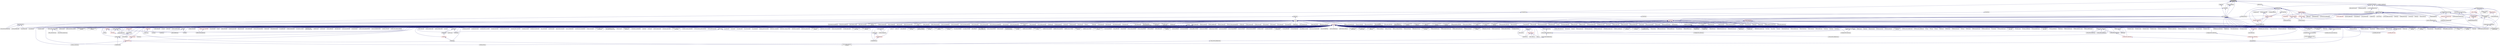 digraph "no_mutex.hpp"
{
  edge [fontname="Helvetica",fontsize="10",labelfontname="Helvetica",labelfontsize="10"];
  node [fontname="Helvetica",fontsize="10",shape=record];
  Node16 [label="no_mutex.hpp",height=0.2,width=0.4,color="black", fillcolor="grey75", style="filled", fontcolor="black"];
  Node16 -> Node17 [dir="back",color="midnightblue",fontsize="10",style="solid",fontname="Helvetica"];
  Node17 [label="local_lcos.hpp",height=0.2,width=0.4,color="black", fillcolor="white", style="filled",URL="$db/d67/local__lcos_8hpp.html"];
  Node17 -> Node18 [dir="back",color="midnightblue",fontsize="10",style="solid",fontname="Helvetica"];
  Node18 [label="template_function_accumulator.hpp",height=0.2,width=0.4,color="black", fillcolor="white", style="filled",URL="$d7/da6/server_2template__function__accumulator_8hpp.html"];
  Node18 -> Node19 [dir="back",color="midnightblue",fontsize="10",style="solid",fontname="Helvetica"];
  Node19 [label="template_function_accumulator.cpp",height=0.2,width=0.4,color="black", fillcolor="white", style="filled",URL="$d5/d02/template__function__accumulator_8cpp.html"];
  Node18 -> Node20 [dir="back",color="midnightblue",fontsize="10",style="solid",fontname="Helvetica"];
  Node20 [label="template_function_accumulator.hpp",height=0.2,width=0.4,color="black", fillcolor="white", style="filled",URL="$d3/de9/template__function__accumulator_8hpp.html"];
  Node20 -> Node21 [dir="back",color="midnightblue",fontsize="10",style="solid",fontname="Helvetica"];
  Node21 [label="template_function_accumulator\l_client.cpp",height=0.2,width=0.4,color="black", fillcolor="white", style="filled",URL="$d0/dc6/template__function__accumulator__client_8cpp.html"];
  Node17 -> Node22 [dir="back",color="midnightblue",fontsize="10",style="solid",fontname="Helvetica"];
  Node22 [label="allgather_and_gate.hpp",height=0.2,width=0.4,color="black", fillcolor="white", style="filled",URL="$d9/dbb/allgather__and__gate_8hpp.html"];
  Node22 -> Node23 [dir="back",color="midnightblue",fontsize="10",style="solid",fontname="Helvetica"];
  Node23 [label="allgather_module.cpp",height=0.2,width=0.4,color="black", fillcolor="white", style="filled",URL="$df/de4/allgather__module_8cpp.html"];
  Node22 -> Node24 [dir="back",color="midnightblue",fontsize="10",style="solid",fontname="Helvetica"];
  Node24 [label="allgather_and_gate.cpp",height=0.2,width=0.4,color="black", fillcolor="white", style="filled",URL="$d1/d56/allgather__and__gate_8cpp.html"];
  Node22 -> Node25 [dir="back",color="midnightblue",fontsize="10",style="solid",fontname="Helvetica"];
  Node25 [label="ag_client.cpp",height=0.2,width=0.4,color="black", fillcolor="white", style="filled",URL="$d4/d5d/ag__client_8cpp.html"];
  Node17 -> Node26 [dir="back",color="midnightblue",fontsize="10",style="solid",fontname="Helvetica"];
  Node26 [label="simple_central_tuplespace.hpp",height=0.2,width=0.4,color="black", fillcolor="white", style="filled",URL="$db/d69/server_2simple__central__tuplespace_8hpp.html"];
  Node26 -> Node27 [dir="back",color="midnightblue",fontsize="10",style="solid",fontname="Helvetica"];
  Node27 [label="simple_central_tuplespace.cpp",height=0.2,width=0.4,color="black", fillcolor="white", style="filled",URL="$d3/dec/simple__central__tuplespace_8cpp.html"];
  Node26 -> Node28 [dir="back",color="midnightblue",fontsize="10",style="solid",fontname="Helvetica"];
  Node28 [label="simple_central_tuplespace.hpp",height=0.2,width=0.4,color="black", fillcolor="white", style="filled",URL="$d0/d4b/stubs_2simple__central__tuplespace_8hpp.html"];
  Node28 -> Node29 [dir="back",color="midnightblue",fontsize="10",style="solid",fontname="Helvetica"];
  Node29 [label="simple_central_tuplespace.hpp",height=0.2,width=0.4,color="black", fillcolor="white", style="filled",URL="$d5/ddd/simple__central__tuplespace_8hpp.html"];
  Node29 -> Node30 [dir="back",color="midnightblue",fontsize="10",style="solid",fontname="Helvetica"];
  Node30 [label="simple_central_tuplespace\l_client.cpp",height=0.2,width=0.4,color="black", fillcolor="white", style="filled",URL="$d1/d7b/simple__central__tuplespace__client_8cpp.html"];
  Node17 -> Node31 [dir="back",color="midnightblue",fontsize="10",style="solid",fontname="Helvetica"];
  Node31 [label="lcos.hpp",height=0.2,width=0.4,color="black", fillcolor="white", style="filled",URL="$d5/deb/lcos_8hpp.html"];
  Node31 -> Node24 [dir="back",color="midnightblue",fontsize="10",style="solid",fontname="Helvetica"];
  Node31 -> Node32 [dir="back",color="midnightblue",fontsize="10",style="solid",fontname="Helvetica"];
  Node32 [label="apex_balance.cpp",height=0.2,width=0.4,color="black", fillcolor="white", style="filled",URL="$d4/d8e/apex__balance_8cpp.html"];
  Node31 -> Node33 [dir="back",color="midnightblue",fontsize="10",style="solid",fontname="Helvetica"];
  Node33 [label="apex_policy_engine\l_active_thread_count.cpp",height=0.2,width=0.4,color="black", fillcolor="white", style="filled",URL="$d5/d01/apex__policy__engine__active__thread__count_8cpp.html"];
  Node31 -> Node34 [dir="back",color="midnightblue",fontsize="10",style="solid",fontname="Helvetica"];
  Node34 [label="apex_policy_engine\l_events.cpp",height=0.2,width=0.4,color="black", fillcolor="white", style="filled",URL="$df/d0f/apex__policy__engine__events_8cpp.html"];
  Node31 -> Node35 [dir="back",color="midnightblue",fontsize="10",style="solid",fontname="Helvetica"];
  Node35 [label="apex_policy_engine\l_periodic.cpp",height=0.2,width=0.4,color="black", fillcolor="white", style="filled",URL="$d5/d7b/apex__policy__engine__periodic_8cpp.html"];
  Node31 -> Node36 [dir="back",color="midnightblue",fontsize="10",style="solid",fontname="Helvetica"];
  Node36 [label="heartbeat.cpp",height=0.2,width=0.4,color="black", fillcolor="white", style="filled",URL="$d8/d98/heartbeat_8cpp.html"];
  Node31 -> Node37 [dir="back",color="midnightblue",fontsize="10",style="solid",fontname="Helvetica"];
  Node37 [label="hello_world_component.hpp",height=0.2,width=0.4,color="black", fillcolor="white", style="filled",URL="$df/df0/hello__world__component_8hpp.html"];
  Node37 -> Node38 [dir="back",color="midnightblue",fontsize="10",style="solid",fontname="Helvetica"];
  Node38 [label="hello_world_client.cpp",height=0.2,width=0.4,color="black", fillcolor="white", style="filled",URL="$d5/da6/hello__world__client_8cpp.html"];
  Node37 -> Node39 [dir="back",color="midnightblue",fontsize="10",style="solid",fontname="Helvetica"];
  Node39 [label="hello_world_component.cpp",height=0.2,width=0.4,color="black", fillcolor="white", style="filled",URL="$d8/daa/hello__world__component_8cpp.html"];
  Node31 -> Node40 [dir="back",color="midnightblue",fontsize="10",style="solid",fontname="Helvetica"];
  Node40 [label="row.hpp",height=0.2,width=0.4,color="black", fillcolor="white", style="filled",URL="$dc/d69/row_8hpp.html"];
  Node40 -> Node41 [dir="back",color="midnightblue",fontsize="10",style="solid",fontname="Helvetica"];
  Node41 [label="grid.hpp",height=0.2,width=0.4,color="red", fillcolor="white", style="filled",URL="$dc/d8a/grid_8hpp.html"];
  Node41 -> Node42 [dir="back",color="midnightblue",fontsize="10",style="solid",fontname="Helvetica"];
  Node42 [label="jacobi.cpp",height=0.2,width=0.4,color="black", fillcolor="white", style="filled",URL="$d2/d27/jacobi_8cpp.html"];
  Node41 -> Node43 [dir="back",color="midnightblue",fontsize="10",style="solid",fontname="Helvetica"];
  Node43 [label="solver.hpp",height=0.2,width=0.4,color="red", fillcolor="white", style="filled",URL="$db/d9a/server_2solver_8hpp.html"];
  Node43 -> Node45 [dir="back",color="midnightblue",fontsize="10",style="solid",fontname="Helvetica"];
  Node45 [label="solver.cpp",height=0.2,width=0.4,color="black", fillcolor="white", style="filled",URL="$d6/d94/solver_8cpp.html"];
  Node41 -> Node46 [dir="back",color="midnightblue",fontsize="10",style="solid",fontname="Helvetica"];
  Node46 [label="grid.cpp",height=0.2,width=0.4,color="black", fillcolor="white", style="filled",URL="$d6/d1b/jacobi__component_2grid_8cpp.html"];
  Node40 -> Node47 [dir="back",color="midnightblue",fontsize="10",style="solid",fontname="Helvetica"];
  Node47 [label="stencil_iterator.hpp",height=0.2,width=0.4,color="black", fillcolor="white", style="filled",URL="$dc/d5c/server_2stencil__iterator_8hpp.html"];
  Node47 -> Node43 [dir="back",color="midnightblue",fontsize="10",style="solid",fontname="Helvetica"];
  Node47 -> Node48 [dir="back",color="midnightblue",fontsize="10",style="solid",fontname="Helvetica"];
  Node48 [label="stencil_iterator.cpp",height=0.2,width=0.4,color="black", fillcolor="white", style="filled",URL="$d6/de1/server_2stencil__iterator_8cpp.html"];
  Node47 -> Node49 [dir="back",color="midnightblue",fontsize="10",style="solid",fontname="Helvetica"];
  Node49 [label="stencil_iterator.cpp",height=0.2,width=0.4,color="black", fillcolor="white", style="filled",URL="$d7/d71/stencil__iterator_8cpp.html"];
  Node40 -> Node46 [dir="back",color="midnightblue",fontsize="10",style="solid",fontname="Helvetica"];
  Node31 -> Node50 [dir="back",color="midnightblue",fontsize="10",style="solid",fontname="Helvetica"];
  Node50 [label="stencil_iterator.hpp",height=0.2,width=0.4,color="black", fillcolor="white", style="filled",URL="$d4/dc8/stencil__iterator_8hpp.html"];
  Node50 -> Node43 [dir="back",color="midnightblue",fontsize="10",style="solid",fontname="Helvetica"];
  Node50 -> Node47 [dir="back",color="midnightblue",fontsize="10",style="solid",fontname="Helvetica"];
  Node50 -> Node49 [dir="back",color="midnightblue",fontsize="10",style="solid",fontname="Helvetica"];
  Node31 -> Node47 [dir="back",color="midnightblue",fontsize="10",style="solid",fontname="Helvetica"];
  Node31 -> Node51 [dir="back",color="midnightblue",fontsize="10",style="solid",fontname="Helvetica"];
  Node51 [label="jacobi_hpx.cpp",height=0.2,width=0.4,color="black", fillcolor="white", style="filled",URL="$d8/d72/jacobi__hpx_8cpp.html"];
  Node31 -> Node52 [dir="back",color="midnightblue",fontsize="10",style="solid",fontname="Helvetica"];
  Node52 [label="jacobi_nonuniform_hpx.cpp",height=0.2,width=0.4,color="black", fillcolor="white", style="filled",URL="$de/d56/jacobi__nonuniform__hpx_8cpp.html"];
  Node31 -> Node53 [dir="back",color="midnightblue",fontsize="10",style="solid",fontname="Helvetica"];
  Node53 [label="enumerate_threads.cpp",height=0.2,width=0.4,color="black", fillcolor="white", style="filled",URL="$d3/dd4/enumerate__threads_8cpp.html"];
  Node31 -> Node54 [dir="back",color="midnightblue",fontsize="10",style="solid",fontname="Helvetica"];
  Node54 [label="fibonacci_await.cpp",height=0.2,width=0.4,color="black", fillcolor="white", style="filled",URL="$dc/d1c/fibonacci__await_8cpp.html"];
  Node31 -> Node55 [dir="back",color="midnightblue",fontsize="10",style="solid",fontname="Helvetica"];
  Node55 [label="fibonacci_dataflow.cpp",height=0.2,width=0.4,color="black", fillcolor="white", style="filled",URL="$df/d3d/fibonacci__dataflow_8cpp.html"];
  Node31 -> Node56 [dir="back",color="midnightblue",fontsize="10",style="solid",fontname="Helvetica"];
  Node56 [label="fibonacci_futures.cpp",height=0.2,width=0.4,color="black", fillcolor="white", style="filled",URL="$d6/de3/fibonacci__futures_8cpp.html"];
  Node31 -> Node57 [dir="back",color="midnightblue",fontsize="10",style="solid",fontname="Helvetica"];
  Node57 [label="fibonacci_futures_distributed.cpp",height=0.2,width=0.4,color="black", fillcolor="white", style="filled",URL="$d1/dc9/fibonacci__futures__distributed_8cpp.html"];
  Node31 -> Node58 [dir="back",color="midnightblue",fontsize="10",style="solid",fontname="Helvetica"];
  Node58 [label="fractals.cpp",height=0.2,width=0.4,color="black", fillcolor="white", style="filled",URL="$d8/d58/fractals_8cpp.html"];
  Node31 -> Node59 [dir="back",color="midnightblue",fontsize="10",style="solid",fontname="Helvetica"];
  Node59 [label="fractals_executor.cpp",height=0.2,width=0.4,color="black", fillcolor="white", style="filled",URL="$d9/da9/fractals__executor_8cpp.html"];
  Node31 -> Node60 [dir="back",color="midnightblue",fontsize="10",style="solid",fontname="Helvetica"];
  Node60 [label="fractals_struct.cpp",height=0.2,width=0.4,color="black", fillcolor="white", style="filled",URL="$d8/d2f/fractals__struct_8cpp.html"];
  Node31 -> Node61 [dir="back",color="midnightblue",fontsize="10",style="solid",fontname="Helvetica"];
  Node61 [label="hello_world.cpp",height=0.2,width=0.4,color="black", fillcolor="white", style="filled",URL="$d0/d67/hello__world_8cpp.html"];
  Node31 -> Node62 [dir="back",color="midnightblue",fontsize="10",style="solid",fontname="Helvetica"];
  Node62 [label="latch_local.cpp",height=0.2,width=0.4,color="black", fillcolor="white", style="filled",URL="$dd/dd3/latch__local_8cpp.html"];
  Node31 -> Node63 [dir="back",color="midnightblue",fontsize="10",style="solid",fontname="Helvetica"];
  Node63 [label="latch_remote.cpp",height=0.2,width=0.4,color="black", fillcolor="white", style="filled",URL="$df/d59/latch__remote_8cpp.html"];
  Node31 -> Node64 [dir="back",color="midnightblue",fontsize="10",style="solid",fontname="Helvetica"];
  Node64 [label="local_channel.cpp",height=0.2,width=0.4,color="black", fillcolor="white", style="filled",URL="$d0/d3e/local__channel_8cpp.html"];
  Node31 -> Node65 [dir="back",color="midnightblue",fontsize="10",style="solid",fontname="Helvetica"];
  Node65 [label="pingpong.cpp",height=0.2,width=0.4,color="black", fillcolor="white", style="filled",URL="$dd/d4d/pingpong_8cpp.html"];
  Node31 -> Node66 [dir="back",color="midnightblue",fontsize="10",style="solid",fontname="Helvetica"];
  Node66 [label="shared_mutex.cpp",height=0.2,width=0.4,color="black", fillcolor="white", style="filled",URL="$da/d0b/shared__mutex_8cpp.html"];
  Node31 -> Node67 [dir="back",color="midnightblue",fontsize="10",style="solid",fontname="Helvetica"];
  Node67 [label="wait_composition.cpp",height=0.2,width=0.4,color="black", fillcolor="white", style="filled",URL="$d6/d13/wait__composition_8cpp.html"];
  Node31 -> Node68 [dir="back",color="midnightblue",fontsize="10",style="solid",fontname="Helvetica"];
  Node68 [label="sheneos_compare.cpp",height=0.2,width=0.4,color="black", fillcolor="white", style="filled",URL="$dc/d11/sheneos__compare_8cpp.html"];
  Node31 -> Node69 [dir="back",color="midnightblue",fontsize="10",style="solid",fontname="Helvetica"];
  Node69 [label="spell_check_file.cpp",height=0.2,width=0.4,color="black", fillcolor="white", style="filled",URL="$df/df7/spell__check__file_8cpp.html"];
  Node31 -> Node70 [dir="back",color="midnightblue",fontsize="10",style="solid",fontname="Helvetica"];
  Node70 [label="spell_check_simple.cpp",height=0.2,width=0.4,color="black", fillcolor="white", style="filled",URL="$dd/d54/spell__check__simple_8cpp.html"];
  Node31 -> Node30 [dir="back",color="midnightblue",fontsize="10",style="solid",fontname="Helvetica"];
  Node31 -> Node71 [dir="back",color="midnightblue",fontsize="10",style="solid",fontname="Helvetica"];
  Node71 [label="hpx.hpp",height=0.2,width=0.4,color="red", fillcolor="white", style="filled",URL="$d0/daa/hpx_8hpp.html"];
  Node71 -> Node72 [dir="back",color="midnightblue",fontsize="10",style="solid",fontname="Helvetica"];
  Node72 [label="1d_stencil_1.cpp",height=0.2,width=0.4,color="black", fillcolor="white", style="filled",URL="$d2/db1/1d__stencil__1_8cpp.html"];
  Node71 -> Node73 [dir="back",color="midnightblue",fontsize="10",style="solid",fontname="Helvetica"];
  Node73 [label="1d_stencil_2.cpp",height=0.2,width=0.4,color="black", fillcolor="white", style="filled",URL="$d3/dd1/1d__stencil__2_8cpp.html"];
  Node71 -> Node74 [dir="back",color="midnightblue",fontsize="10",style="solid",fontname="Helvetica"];
  Node74 [label="1d_stencil_3.cpp",height=0.2,width=0.4,color="black", fillcolor="white", style="filled",URL="$db/d19/1d__stencil__3_8cpp.html"];
  Node71 -> Node75 [dir="back",color="midnightblue",fontsize="10",style="solid",fontname="Helvetica"];
  Node75 [label="1d_stencil_4.cpp",height=0.2,width=0.4,color="black", fillcolor="white", style="filled",URL="$d1/d7d/1d__stencil__4_8cpp.html"];
  Node71 -> Node76 [dir="back",color="midnightblue",fontsize="10",style="solid",fontname="Helvetica"];
  Node76 [label="1d_stencil_4_parallel.cpp",height=0.2,width=0.4,color="black", fillcolor="white", style="filled",URL="$d6/d05/1d__stencil__4__parallel_8cpp.html"];
  Node71 -> Node77 [dir="back",color="midnightblue",fontsize="10",style="solid",fontname="Helvetica"];
  Node77 [label="1d_stencil_4_repart.cpp",height=0.2,width=0.4,color="black", fillcolor="white", style="filled",URL="$d0/d6b/1d__stencil__4__repart_8cpp.html"];
  Node71 -> Node78 [dir="back",color="midnightblue",fontsize="10",style="solid",fontname="Helvetica"];
  Node78 [label="1d_stencil_4_throttle.cpp",height=0.2,width=0.4,color="black", fillcolor="white", style="filled",URL="$d6/de5/1d__stencil__4__throttle_8cpp.html"];
  Node71 -> Node79 [dir="back",color="midnightblue",fontsize="10",style="solid",fontname="Helvetica"];
  Node79 [label="1d_stencil_5.cpp",height=0.2,width=0.4,color="black", fillcolor="white", style="filled",URL="$d7/d2a/1d__stencil__5_8cpp.html"];
  Node71 -> Node80 [dir="back",color="midnightblue",fontsize="10",style="solid",fontname="Helvetica"];
  Node80 [label="1d_stencil_6.cpp",height=0.2,width=0.4,color="black", fillcolor="white", style="filled",URL="$db/de7/1d__stencil__6_8cpp.html"];
  Node71 -> Node81 [dir="back",color="midnightblue",fontsize="10",style="solid",fontname="Helvetica"];
  Node81 [label="1d_stencil_7.cpp",height=0.2,width=0.4,color="black", fillcolor="white", style="filled",URL="$d4/d5a/1d__stencil__7_8cpp.html"];
  Node71 -> Node82 [dir="back",color="midnightblue",fontsize="10",style="solid",fontname="Helvetica"];
  Node82 [label="1d_stencil_8.cpp",height=0.2,width=0.4,color="black", fillcolor="white", style="filled",URL="$df/de0/1d__stencil__8_8cpp.html"];
  Node71 -> Node83 [dir="back",color="midnightblue",fontsize="10",style="solid",fontname="Helvetica"];
  Node83 [label="accumulator.cpp",height=0.2,width=0.4,color="black", fillcolor="white", style="filled",URL="$d1/d81/accumulator_8cpp.html"];
  Node71 -> Node84 [dir="back",color="midnightblue",fontsize="10",style="solid",fontname="Helvetica"];
  Node84 [label="accumulator.hpp",height=0.2,width=0.4,color="red", fillcolor="white", style="filled",URL="$d4/d9d/server_2accumulator_8hpp.html"];
  Node84 -> Node83 [dir="back",color="midnightblue",fontsize="10",style="solid",fontname="Helvetica"];
  Node71 -> Node18 [dir="back",color="midnightblue",fontsize="10",style="solid",fontname="Helvetica"];
  Node71 -> Node87 [dir="back",color="midnightblue",fontsize="10",style="solid",fontname="Helvetica"];
  Node87 [label="template_accumulator.cpp",height=0.2,width=0.4,color="black", fillcolor="white", style="filled",URL="$d0/d4a/template__accumulator_8cpp.html"];
  Node71 -> Node19 [dir="back",color="midnightblue",fontsize="10",style="solid",fontname="Helvetica"];
  Node71 -> Node20 [dir="back",color="midnightblue",fontsize="10",style="solid",fontname="Helvetica"];
  Node71 -> Node23 [dir="back",color="midnightblue",fontsize="10",style="solid",fontname="Helvetica"];
  Node71 -> Node88 [dir="back",color="midnightblue",fontsize="10",style="solid",fontname="Helvetica"];
  Node88 [label="allgather.cpp",height=0.2,width=0.4,color="black", fillcolor="white", style="filled",URL="$d7/d06/allgather_8cpp.html"];
  Node71 -> Node24 [dir="back",color="midnightblue",fontsize="10",style="solid",fontname="Helvetica"];
  Node71 -> Node25 [dir="back",color="midnightblue",fontsize="10",style="solid",fontname="Helvetica"];
  Node71 -> Node89 [dir="back",color="midnightblue",fontsize="10",style="solid",fontname="Helvetica"];
  Node89 [label="hpx_thread_phase.cpp",height=0.2,width=0.4,color="black", fillcolor="white", style="filled",URL="$d5/dca/hpx__thread__phase_8cpp.html"];
  Node71 -> Node90 [dir="back",color="midnightblue",fontsize="10",style="solid",fontname="Helvetica"];
  Node90 [label="os_thread_num.cpp",height=0.2,width=0.4,color="black", fillcolor="white", style="filled",URL="$d2/dfb/os__thread__num_8cpp.html"];
  Node71 -> Node91 [dir="back",color="midnightblue",fontsize="10",style="solid",fontname="Helvetica"];
  Node91 [label="cancelable_action.cpp",height=0.2,width=0.4,color="black", fillcolor="white", style="filled",URL="$d5/d0c/cancelable__action_8cpp.html"];
  Node71 -> Node92 [dir="back",color="midnightblue",fontsize="10",style="solid",fontname="Helvetica"];
  Node92 [label="cancelable_action.hpp",height=0.2,width=0.4,color="black", fillcolor="white", style="filled",URL="$d5/d4d/server_2cancelable__action_8hpp.html"];
  Node92 -> Node91 [dir="back",color="midnightblue",fontsize="10",style="solid",fontname="Helvetica"];
  Node92 -> Node93 [dir="back",color="midnightblue",fontsize="10",style="solid",fontname="Helvetica"];
  Node93 [label="cancelable_action.hpp",height=0.2,width=0.4,color="red", fillcolor="white", style="filled",URL="$d0/da3/stubs_2cancelable__action_8hpp.html"];
  Node71 -> Node93 [dir="back",color="midnightblue",fontsize="10",style="solid",fontname="Helvetica"];
  Node71 -> Node95 [dir="back",color="midnightblue",fontsize="10",style="solid",fontname="Helvetica"];
  Node95 [label="cancelable_action_client.cpp",height=0.2,width=0.4,color="black", fillcolor="white", style="filled",URL="$d1/db8/cancelable__action__client_8cpp.html"];
  Node71 -> Node96 [dir="back",color="midnightblue",fontsize="10",style="solid",fontname="Helvetica"];
  Node96 [label="cublas_matmul.cpp",height=0.2,width=0.4,color="black", fillcolor="white", style="filled",URL="$dd/d84/cublas__matmul_8cpp.html"];
  Node71 -> Node97 [dir="back",color="midnightblue",fontsize="10",style="solid",fontname="Helvetica"];
  Node97 [label="win_perf_counters.cpp",height=0.2,width=0.4,color="black", fillcolor="white", style="filled",URL="$d8/d11/win__perf__counters_8cpp.html"];
  Node71 -> Node98 [dir="back",color="midnightblue",fontsize="10",style="solid",fontname="Helvetica"];
  Node98 [label="win_perf_counters.hpp",height=0.2,width=0.4,color="black", fillcolor="white", style="filled",URL="$d5/da7/win__perf__counters_8hpp.html"];
  Node71 -> Node37 [dir="back",color="midnightblue",fontsize="10",style="solid",fontname="Helvetica"];
  Node71 -> Node99 [dir="back",color="midnightblue",fontsize="10",style="solid",fontname="Helvetica"];
  Node99 [label="interpolate1d.cpp",height=0.2,width=0.4,color="black", fillcolor="white", style="filled",URL="$d0/d05/interpolate1d_8cpp.html"];
  Node71 -> Node100 [dir="back",color="midnightblue",fontsize="10",style="solid",fontname="Helvetica"];
  Node100 [label="partition.hpp",height=0.2,width=0.4,color="black", fillcolor="white", style="filled",URL="$d0/d7a/examples_2interpolate1d_2interpolate1d_2partition_8hpp.html"];
  Node100 -> Node99 [dir="back",color="midnightblue",fontsize="10",style="solid",fontname="Helvetica"];
  Node100 -> Node101 [dir="back",color="midnightblue",fontsize="10",style="solid",fontname="Helvetica"];
  Node101 [label="interpolate1d.hpp",height=0.2,width=0.4,color="red", fillcolor="white", style="filled",URL="$d4/dc7/interpolate1d_8hpp.html"];
  Node101 -> Node99 [dir="back",color="midnightblue",fontsize="10",style="solid",fontname="Helvetica"];
  Node71 -> Node103 [dir="back",color="midnightblue",fontsize="10",style="solid",fontname="Helvetica"];
  Node103 [label="partition.hpp",height=0.2,width=0.4,color="black", fillcolor="white", style="filled",URL="$d0/dff/examples_2interpolate1d_2interpolate1d_2server_2partition_8hpp.html"];
  Node103 -> Node100 [dir="back",color="midnightblue",fontsize="10",style="solid",fontname="Helvetica"];
  Node103 -> Node104 [dir="back",color="midnightblue",fontsize="10",style="solid",fontname="Helvetica"];
  Node104 [label="partition.cpp",height=0.2,width=0.4,color="black", fillcolor="white", style="filled",URL="$d0/d4f/examples_2interpolate1d_2interpolate1d_2server_2partition_8cpp.html"];
  Node71 -> Node101 [dir="back",color="midnightblue",fontsize="10",style="solid",fontname="Helvetica"];
  Node71 -> Node105 [dir="back",color="midnightblue",fontsize="10",style="solid",fontname="Helvetica"];
  Node105 [label="read_values.cpp",height=0.2,width=0.4,color="black", fillcolor="white", style="filled",URL="$d0/d8c/interpolate1d_2interpolate1d_2read__values_8cpp.html"];
  Node71 -> Node104 [dir="back",color="midnightblue",fontsize="10",style="solid",fontname="Helvetica"];
  Node71 -> Node42 [dir="back",color="midnightblue",fontsize="10",style="solid",fontname="Helvetica"];
  Node71 -> Node46 [dir="back",color="midnightblue",fontsize="10",style="solid",fontname="Helvetica"];
  Node71 -> Node106 [dir="back",color="midnightblue",fontsize="10",style="solid",fontname="Helvetica"];
  Node106 [label="row.cpp",height=0.2,width=0.4,color="black", fillcolor="white", style="filled",URL="$d3/d86/server_2row_8cpp.html"];
  Node71 -> Node45 [dir="back",color="midnightblue",fontsize="10",style="solid",fontname="Helvetica"];
  Node71 -> Node48 [dir="back",color="midnightblue",fontsize="10",style="solid",fontname="Helvetica"];
  Node71 -> Node49 [dir="back",color="midnightblue",fontsize="10",style="solid",fontname="Helvetica"];
  Node71 -> Node107 [dir="back",color="midnightblue",fontsize="10",style="solid",fontname="Helvetica"];
  Node107 [label="jacobi.cpp",height=0.2,width=0.4,color="black", fillcolor="white", style="filled",URL="$d3/d44/smp_2jacobi_8cpp.html"];
  Node71 -> Node51 [dir="back",color="midnightblue",fontsize="10",style="solid",fontname="Helvetica"];
  Node71 -> Node108 [dir="back",color="midnightblue",fontsize="10",style="solid",fontname="Helvetica"];
  Node108 [label="jacobi_nonuniform.cpp",height=0.2,width=0.4,color="black", fillcolor="white", style="filled",URL="$dd/ddc/jacobi__nonuniform_8cpp.html"];
  Node71 -> Node52 [dir="back",color="midnightblue",fontsize="10",style="solid",fontname="Helvetica"];
  Node71 -> Node109 [dir="back",color="midnightblue",fontsize="10",style="solid",fontname="Helvetica"];
  Node109 [label="nqueen.cpp",height=0.2,width=0.4,color="black", fillcolor="white", style="filled",URL="$db/dca/nqueen_8cpp.html"];
  Node71 -> Node110 [dir="back",color="midnightblue",fontsize="10",style="solid",fontname="Helvetica"];
  Node110 [label="nqueen.hpp",height=0.2,width=0.4,color="red", fillcolor="white", style="filled",URL="$de/d58/server_2nqueen_8hpp.html"];
  Node110 -> Node109 [dir="back",color="midnightblue",fontsize="10",style="solid",fontname="Helvetica"];
  Node71 -> Node113 [dir="back",color="midnightblue",fontsize="10",style="solid",fontname="Helvetica"];
  Node113 [label="nqueen_client.cpp",height=0.2,width=0.4,color="black", fillcolor="white", style="filled",URL="$d3/d5e/nqueen__client_8cpp.html"];
  Node71 -> Node114 [dir="back",color="midnightblue",fontsize="10",style="solid",fontname="Helvetica"];
  Node114 [label="sine.cpp",height=0.2,width=0.4,color="black", fillcolor="white", style="filled",URL="$d3/d0d/server_2sine_8cpp.html"];
  Node71 -> Node115 [dir="back",color="midnightblue",fontsize="10",style="solid",fontname="Helvetica"];
  Node115 [label="sine.hpp",height=0.2,width=0.4,color="black", fillcolor="white", style="filled",URL="$d8/dac/sine_8hpp.html"];
  Node115 -> Node114 [dir="back",color="midnightblue",fontsize="10",style="solid",fontname="Helvetica"];
  Node115 -> Node116 [dir="back",color="midnightblue",fontsize="10",style="solid",fontname="Helvetica"];
  Node116 [label="sine.cpp",height=0.2,width=0.4,color="black", fillcolor="white", style="filled",URL="$d5/dd8/sine_8cpp.html"];
  Node71 -> Node116 [dir="back",color="midnightblue",fontsize="10",style="solid",fontname="Helvetica"];
  Node71 -> Node117 [dir="back",color="midnightblue",fontsize="10",style="solid",fontname="Helvetica"];
  Node117 [label="sine_client.cpp",height=0.2,width=0.4,color="black", fillcolor="white", style="filled",URL="$db/d62/sine__client_8cpp.html"];
  Node71 -> Node118 [dir="back",color="midnightblue",fontsize="10",style="solid",fontname="Helvetica"];
  Node118 [label="qt.cpp",height=0.2,width=0.4,color="black", fillcolor="white", style="filled",URL="$df/d90/qt_8cpp.html"];
  Node71 -> Node119 [dir="back",color="midnightblue",fontsize="10",style="solid",fontname="Helvetica"];
  Node119 [label="queue_client.cpp",height=0.2,width=0.4,color="black", fillcolor="white", style="filled",URL="$d7/d96/queue__client_8cpp.html"];
  Node71 -> Node120 [dir="back",color="midnightblue",fontsize="10",style="solid",fontname="Helvetica"];
  Node120 [label="customize_async.cpp",height=0.2,width=0.4,color="black", fillcolor="white", style="filled",URL="$d0/d82/customize__async_8cpp.html"];
  Node71 -> Node121 [dir="back",color="midnightblue",fontsize="10",style="solid",fontname="Helvetica"];
  Node121 [label="data_actions.cpp",height=0.2,width=0.4,color="black", fillcolor="white", style="filled",URL="$dc/d68/data__actions_8cpp.html"];
  Node71 -> Node122 [dir="back",color="midnightblue",fontsize="10",style="solid",fontname="Helvetica"];
  Node122 [label="error_handling.cpp",height=0.2,width=0.4,color="black", fillcolor="white", style="filled",URL="$d9/d96/error__handling_8cpp.html"];
  Node71 -> Node123 [dir="back",color="midnightblue",fontsize="10",style="solid",fontname="Helvetica"];
  Node123 [label="event_synchronization.cpp",height=0.2,width=0.4,color="black", fillcolor="white", style="filled",URL="$d0/d35/event__synchronization_8cpp.html"];
  Node71 -> Node124 [dir="back",color="midnightblue",fontsize="10",style="solid",fontname="Helvetica"];
  Node124 [label="factorial.cpp",height=0.2,width=0.4,color="black", fillcolor="white", style="filled",URL="$d9/d00/factorial_8cpp.html"];
  Node71 -> Node125 [dir="back",color="midnightblue",fontsize="10",style="solid",fontname="Helvetica"];
  Node125 [label="file_serialization.cpp",height=0.2,width=0.4,color="black", fillcolor="white", style="filled",URL="$de/d58/file__serialization_8cpp.html"];
  Node71 -> Node126 [dir="back",color="midnightblue",fontsize="10",style="solid",fontname="Helvetica"];
  Node126 [label="init_globally.cpp",height=0.2,width=0.4,color="black", fillcolor="white", style="filled",URL="$d6/dad/init__globally_8cpp.html"];
  Node71 -> Node127 [dir="back",color="midnightblue",fontsize="10",style="solid",fontname="Helvetica"];
  Node127 [label="interest_calculator.cpp",height=0.2,width=0.4,color="black", fillcolor="white", style="filled",URL="$d2/d86/interest__calculator_8cpp.html"];
  Node71 -> Node128 [dir="back",color="midnightblue",fontsize="10",style="solid",fontname="Helvetica"];
  Node128 [label="non_atomic_rma.cpp",height=0.2,width=0.4,color="black", fillcolor="white", style="filled",URL="$d7/d8b/non__atomic__rma_8cpp.html"];
  Node71 -> Node129 [dir="back",color="midnightblue",fontsize="10",style="solid",fontname="Helvetica"];
  Node129 [label="partitioned_vector\l_spmd_foreach.cpp",height=0.2,width=0.4,color="black", fillcolor="white", style="filled",URL="$db/d7c/partitioned__vector__spmd__foreach_8cpp.html"];
  Node71 -> Node130 [dir="back",color="midnightblue",fontsize="10",style="solid",fontname="Helvetica"];
  Node130 [label="pipeline1.cpp",height=0.2,width=0.4,color="black", fillcolor="white", style="filled",URL="$d5/d77/pipeline1_8cpp.html"];
  Node71 -> Node131 [dir="back",color="midnightblue",fontsize="10",style="solid",fontname="Helvetica"];
  Node131 [label="quicksort.cpp",height=0.2,width=0.4,color="black", fillcolor="white", style="filled",URL="$d3/d1e/quicksort_8cpp.html"];
  Node71 -> Node132 [dir="back",color="midnightblue",fontsize="10",style="solid",fontname="Helvetica"];
  Node132 [label="receive_buffer.cpp",height=0.2,width=0.4,color="black", fillcolor="white", style="filled",URL="$d7/d10/receive__buffer_8cpp.html"];
  Node71 -> Node133 [dir="back",color="midnightblue",fontsize="10",style="solid",fontname="Helvetica"];
  Node133 [label="safe_object.cpp",height=0.2,width=0.4,color="black", fillcolor="white", style="filled",URL="$dd/d52/safe__object_8cpp.html"];
  Node71 -> Node134 [dir="back",color="midnightblue",fontsize="10",style="solid",fontname="Helvetica"];
  Node134 [label="sort_by_key_demo.cpp",height=0.2,width=0.4,color="black", fillcolor="white", style="filled",URL="$da/d20/sort__by__key__demo_8cpp.html"];
  Node71 -> Node135 [dir="back",color="midnightblue",fontsize="10",style="solid",fontname="Helvetica"];
  Node135 [label="timed_wake.cpp",height=0.2,width=0.4,color="black", fillcolor="white", style="filled",URL="$d8/df9/timed__wake_8cpp.html"];
  Node71 -> Node136 [dir="back",color="midnightblue",fontsize="10",style="solid",fontname="Helvetica"];
  Node136 [label="vector_counting_dotproduct.cpp",height=0.2,width=0.4,color="black", fillcolor="white", style="filled",URL="$df/de9/vector__counting__dotproduct_8cpp.html"];
  Node71 -> Node137 [dir="back",color="midnightblue",fontsize="10",style="solid",fontname="Helvetica"];
  Node137 [label="vector_zip_dotproduct.cpp",height=0.2,width=0.4,color="black", fillcolor="white", style="filled",URL="$dc/d18/vector__zip__dotproduct_8cpp.html"];
  Node71 -> Node138 [dir="back",color="midnightblue",fontsize="10",style="solid",fontname="Helvetica"];
  Node138 [label="zerocopy_rdma.cpp",height=0.2,width=0.4,color="black", fillcolor="white", style="filled",URL="$d1/dad/zerocopy__rdma_8cpp.html"];
  Node71 -> Node139 [dir="back",color="midnightblue",fontsize="10",style="solid",fontname="Helvetica"];
  Node139 [label="random_mem_access.cpp",height=0.2,width=0.4,color="black", fillcolor="white", style="filled",URL="$d1/d51/random__mem__access_8cpp.html"];
  Node71 -> Node140 [dir="back",color="midnightblue",fontsize="10",style="solid",fontname="Helvetica"];
  Node140 [label="random_mem_access.hpp",height=0.2,width=0.4,color="red", fillcolor="white", style="filled",URL="$d0/d19/server_2random__mem__access_8hpp.html"];
  Node140 -> Node139 [dir="back",color="midnightblue",fontsize="10",style="solid",fontname="Helvetica"];
  Node71 -> Node143 [dir="back",color="midnightblue",fontsize="10",style="solid",fontname="Helvetica"];
  Node143 [label="random_mem_access_client.cpp",height=0.2,width=0.4,color="black", fillcolor="white", style="filled",URL="$df/d1b/random__mem__access__client_8cpp.html"];
  Node71 -> Node144 [dir="back",color="midnightblue",fontsize="10",style="solid",fontname="Helvetica"];
  Node144 [label="oversubscribing_resource\l_partitioner.cpp",height=0.2,width=0.4,color="black", fillcolor="white", style="filled",URL="$dd/dee/oversubscribing__resource__partitioner_8cpp.html"];
  Node71 -> Node145 [dir="back",color="midnightblue",fontsize="10",style="solid",fontname="Helvetica"];
  Node145 [label="simple_resource_partitioner.cpp",height=0.2,width=0.4,color="black", fillcolor="white", style="filled",URL="$d5/df9/simple__resource__partitioner_8cpp.html"];
  Node71 -> Node146 [dir="back",color="midnightblue",fontsize="10",style="solid",fontname="Helvetica"];
  Node146 [label="dimension.hpp",height=0.2,width=0.4,color="red", fillcolor="white", style="filled",URL="$d6/d39/sheneos_2sheneos_2dimension_8hpp.html"];
  Node146 -> Node152 [dir="back",color="midnightblue",fontsize="10",style="solid",fontname="Helvetica"];
  Node152 [label="partition3d.hpp",height=0.2,width=0.4,color="black", fillcolor="white", style="filled",URL="$dd/dbf/server_2partition3d_8hpp.html"];
  Node152 -> Node153 [dir="back",color="midnightblue",fontsize="10",style="solid",fontname="Helvetica"];
  Node153 [label="partition3d.hpp",height=0.2,width=0.4,color="black", fillcolor="white", style="filled",URL="$d1/d50/partition3d_8hpp.html"];
  Node153 -> Node149 [dir="back",color="midnightblue",fontsize="10",style="solid",fontname="Helvetica"];
  Node149 [label="interpolator.cpp",height=0.2,width=0.4,color="black", fillcolor="white", style="filled",URL="$d5/d02/interpolator_8cpp.html"];
  Node153 -> Node154 [dir="back",color="midnightblue",fontsize="10",style="solid",fontname="Helvetica"];
  Node154 [label="interpolator.hpp",height=0.2,width=0.4,color="red", fillcolor="white", style="filled",URL="$dc/d3b/interpolator_8hpp.html"];
  Node154 -> Node149 [dir="back",color="midnightblue",fontsize="10",style="solid",fontname="Helvetica"];
  Node154 -> Node68 [dir="back",color="midnightblue",fontsize="10",style="solid",fontname="Helvetica"];
  Node154 -> Node156 [dir="back",color="midnightblue",fontsize="10",style="solid",fontname="Helvetica"];
  Node156 [label="sheneos_test.cpp",height=0.2,width=0.4,color="black", fillcolor="white", style="filled",URL="$d4/d6e/sheneos__test_8cpp.html"];
  Node152 -> Node151 [dir="back",color="midnightblue",fontsize="10",style="solid",fontname="Helvetica"];
  Node151 [label="partition3d.cpp",height=0.2,width=0.4,color="black", fillcolor="white", style="filled",URL="$de/d70/partition3d_8cpp.html"];
  Node71 -> Node149 [dir="back",color="midnightblue",fontsize="10",style="solid",fontname="Helvetica"];
  Node71 -> Node153 [dir="back",color="midnightblue",fontsize="10",style="solid",fontname="Helvetica"];
  Node71 -> Node152 [dir="back",color="midnightblue",fontsize="10",style="solid",fontname="Helvetica"];
  Node71 -> Node154 [dir="back",color="midnightblue",fontsize="10",style="solid",fontname="Helvetica"];
  Node71 -> Node157 [dir="back",color="midnightblue",fontsize="10",style="solid",fontname="Helvetica"];
  Node157 [label="configuration.hpp",height=0.2,width=0.4,color="red", fillcolor="white", style="filled",URL="$dc/d0a/configuration_8hpp.html"];
  Node157 -> Node154 [dir="back",color="midnightblue",fontsize="10",style="solid",fontname="Helvetica"];
  Node71 -> Node150 [dir="back",color="midnightblue",fontsize="10",style="solid",fontname="Helvetica"];
  Node150 [label="read_values.cpp",height=0.2,width=0.4,color="black", fillcolor="white", style="filled",URL="$d7/da4/sheneos_2sheneos_2read__values_8cpp.html"];
  Node71 -> Node151 [dir="back",color="midnightblue",fontsize="10",style="solid",fontname="Helvetica"];
  Node71 -> Node156 [dir="back",color="midnightblue",fontsize="10",style="solid",fontname="Helvetica"];
  Node71 -> Node159 [dir="back",color="midnightblue",fontsize="10",style="solid",fontname="Helvetica"];
  Node159 [label="startup_shutdown.cpp",height=0.2,width=0.4,color="black", fillcolor="white", style="filled",URL="$d3/dfc/server_2startup__shutdown_8cpp.html"];
  Node71 -> Node160 [dir="back",color="midnightblue",fontsize="10",style="solid",fontname="Helvetica"];
  Node160 [label="startup_shutdown.cpp",height=0.2,width=0.4,color="black", fillcolor="white", style="filled",URL="$d0/ddb/startup__shutdown_8cpp.html"];
  Node71 -> Node161 [dir="back",color="midnightblue",fontsize="10",style="solid",fontname="Helvetica"];
  Node161 [label="spin.cpp",height=0.2,width=0.4,color="black", fillcolor="white", style="filled",URL="$d7/df2/spin_8cpp.html"];
  Node71 -> Node162 [dir="back",color="midnightblue",fontsize="10",style="solid",fontname="Helvetica"];
  Node162 [label="throttle.cpp",height=0.2,width=0.4,color="black", fillcolor="white", style="filled",URL="$de/d56/server_2throttle_8cpp.html"];
  Node71 -> Node163 [dir="back",color="midnightblue",fontsize="10",style="solid",fontname="Helvetica"];
  Node163 [label="throttle.hpp",height=0.2,width=0.4,color="black", fillcolor="white", style="filled",URL="$db/dc9/server_2throttle_8hpp.html"];
  Node163 -> Node162 [dir="back",color="midnightblue",fontsize="10",style="solid",fontname="Helvetica"];
  Node163 -> Node164 [dir="back",color="midnightblue",fontsize="10",style="solid",fontname="Helvetica"];
  Node164 [label="throttle.hpp",height=0.2,width=0.4,color="black", fillcolor="white", style="filled",URL="$d5/dec/stubs_2throttle_8hpp.html"];
  Node164 -> Node165 [dir="back",color="midnightblue",fontsize="10",style="solid",fontname="Helvetica"];
  Node165 [label="throttle.hpp",height=0.2,width=0.4,color="red", fillcolor="white", style="filled",URL="$d2/d2e/throttle_8hpp.html"];
  Node165 -> Node166 [dir="back",color="midnightblue",fontsize="10",style="solid",fontname="Helvetica"];
  Node166 [label="throttle.cpp",height=0.2,width=0.4,color="black", fillcolor="white", style="filled",URL="$db/d02/throttle_8cpp.html"];
  Node71 -> Node164 [dir="back",color="midnightblue",fontsize="10",style="solid",fontname="Helvetica"];
  Node71 -> Node166 [dir="back",color="midnightblue",fontsize="10",style="solid",fontname="Helvetica"];
  Node71 -> Node165 [dir="back",color="midnightblue",fontsize="10",style="solid",fontname="Helvetica"];
  Node71 -> Node168 [dir="back",color="midnightblue",fontsize="10",style="solid",fontname="Helvetica"];
  Node168 [label="transpose_await.cpp",height=0.2,width=0.4,color="black", fillcolor="white", style="filled",URL="$de/d68/transpose__await_8cpp.html"];
  Node71 -> Node169 [dir="back",color="midnightblue",fontsize="10",style="solid",fontname="Helvetica"];
  Node169 [label="transpose_block.cpp",height=0.2,width=0.4,color="black", fillcolor="white", style="filled",URL="$d0/de1/transpose__block_8cpp.html"];
  Node71 -> Node170 [dir="back",color="midnightblue",fontsize="10",style="solid",fontname="Helvetica"];
  Node170 [label="transpose_block_numa.cpp",height=0.2,width=0.4,color="black", fillcolor="white", style="filled",URL="$dd/d3b/transpose__block__numa_8cpp.html"];
  Node71 -> Node171 [dir="back",color="midnightblue",fontsize="10",style="solid",fontname="Helvetica"];
  Node171 [label="transpose_serial.cpp",height=0.2,width=0.4,color="black", fillcolor="white", style="filled",URL="$db/d74/transpose__serial_8cpp.html"];
  Node71 -> Node172 [dir="back",color="midnightblue",fontsize="10",style="solid",fontname="Helvetica"];
  Node172 [label="transpose_serial_block.cpp",height=0.2,width=0.4,color="black", fillcolor="white", style="filled",URL="$d8/daa/transpose__serial__block_8cpp.html"];
  Node71 -> Node173 [dir="back",color="midnightblue",fontsize="10",style="solid",fontname="Helvetica"];
  Node173 [label="transpose_serial_vector.cpp",height=0.2,width=0.4,color="black", fillcolor="white", style="filled",URL="$d4/d04/transpose__serial__vector_8cpp.html"];
  Node71 -> Node174 [dir="back",color="midnightblue",fontsize="10",style="solid",fontname="Helvetica"];
  Node174 [label="transpose_smp.cpp",height=0.2,width=0.4,color="black", fillcolor="white", style="filled",URL="$d2/d99/transpose__smp_8cpp.html"];
  Node71 -> Node175 [dir="back",color="midnightblue",fontsize="10",style="solid",fontname="Helvetica"];
  Node175 [label="transpose_smp_block.cpp",height=0.2,width=0.4,color="black", fillcolor="white", style="filled",URL="$da/d4d/transpose__smp__block_8cpp.html"];
  Node71 -> Node26 [dir="back",color="midnightblue",fontsize="10",style="solid",fontname="Helvetica"];
  Node71 -> Node176 [dir="back",color="midnightblue",fontsize="10",style="solid",fontname="Helvetica"];
  Node176 [label="tuples_warehouse.hpp",height=0.2,width=0.4,color="black", fillcolor="white", style="filled",URL="$da/de6/tuples__warehouse_8hpp.html"];
  Node176 -> Node26 [dir="back",color="midnightblue",fontsize="10",style="solid",fontname="Helvetica"];
  Node71 -> Node27 [dir="back",color="midnightblue",fontsize="10",style="solid",fontname="Helvetica"];
  Node71 -> Node177 [dir="back",color="midnightblue",fontsize="10",style="solid",fontname="Helvetica"];
  Node177 [label="hpx_runtime.cpp",height=0.2,width=0.4,color="black", fillcolor="white", style="filled",URL="$d7/d1e/hpx__runtime_8cpp.html"];
  Node71 -> Node178 [dir="back",color="midnightblue",fontsize="10",style="solid",fontname="Helvetica"];
  Node178 [label="synchronize.cpp",height=0.2,width=0.4,color="black", fillcolor="white", style="filled",URL="$da/da2/synchronize_8cpp.html"];
  Node71 -> Node179 [dir="back",color="midnightblue",fontsize="10",style="solid",fontname="Helvetica"];
  Node179 [label="agas_cache_timings.cpp",height=0.2,width=0.4,color="black", fillcolor="white", style="filled",URL="$dd/d37/agas__cache__timings_8cpp.html"];
  Node71 -> Node180 [dir="back",color="midnightblue",fontsize="10",style="solid",fontname="Helvetica"];
  Node180 [label="async_overheads.cpp",height=0.2,width=0.4,color="black", fillcolor="white", style="filled",URL="$de/da6/async__overheads_8cpp.html"];
  Node71 -> Node181 [dir="back",color="midnightblue",fontsize="10",style="solid",fontname="Helvetica"];
  Node181 [label="coroutines_call_overhead.cpp",height=0.2,width=0.4,color="black", fillcolor="white", style="filled",URL="$da/d1e/coroutines__call__overhead_8cpp.html"];
  Node71 -> Node182 [dir="back",color="midnightblue",fontsize="10",style="solid",fontname="Helvetica"];
  Node182 [label="foreach_scaling.cpp",height=0.2,width=0.4,color="black", fillcolor="white", style="filled",URL="$d4/d94/foreach__scaling_8cpp.html"];
  Node71 -> Node183 [dir="back",color="midnightblue",fontsize="10",style="solid",fontname="Helvetica"];
  Node183 [label="function_object_wrapper\l_overhead.cpp",height=0.2,width=0.4,color="black", fillcolor="white", style="filled",URL="$d5/d6f/function__object__wrapper__overhead_8cpp.html"];
  Node71 -> Node184 [dir="back",color="midnightblue",fontsize="10",style="solid",fontname="Helvetica"];
  Node184 [label="hpx_homogeneous_timed\l_task_spawn_executors.cpp",height=0.2,width=0.4,color="black", fillcolor="white", style="filled",URL="$d1/d3b/hpx__homogeneous__timed__task__spawn__executors_8cpp.html"];
  Node71 -> Node185 [dir="back",color="midnightblue",fontsize="10",style="solid",fontname="Helvetica"];
  Node185 [label="htts2_hpx.cpp",height=0.2,width=0.4,color="black", fillcolor="white", style="filled",URL="$d2/daf/htts2__hpx_8cpp.html"];
  Node71 -> Node186 [dir="back",color="midnightblue",fontsize="10",style="solid",fontname="Helvetica"];
  Node186 [label="partitioned_vector\l_foreach.cpp",height=0.2,width=0.4,color="black", fillcolor="white", style="filled",URL="$df/d5f/partitioned__vector__foreach_8cpp.html"];
  Node71 -> Node187 [dir="back",color="midnightblue",fontsize="10",style="solid",fontname="Helvetica"];
  Node187 [label="serialization_overhead.cpp",height=0.2,width=0.4,color="black", fillcolor="white", style="filled",URL="$d3/df8/serialization__overhead_8cpp.html"];
  Node71 -> Node188 [dir="back",color="midnightblue",fontsize="10",style="solid",fontname="Helvetica"];
  Node188 [label="sizeof.cpp",height=0.2,width=0.4,color="black", fillcolor="white", style="filled",URL="$d3/d0f/sizeof_8cpp.html"];
  Node71 -> Node189 [dir="back",color="midnightblue",fontsize="10",style="solid",fontname="Helvetica"];
  Node189 [label="skynet.cpp",height=0.2,width=0.4,color="black", fillcolor="white", style="filled",URL="$d0/dc3/skynet_8cpp.html"];
  Node71 -> Node190 [dir="back",color="midnightblue",fontsize="10",style="solid",fontname="Helvetica"];
  Node190 [label="stencil3_iterators.cpp",height=0.2,width=0.4,color="black", fillcolor="white", style="filled",URL="$db/d9e/stencil3__iterators_8cpp.html"];
  Node71 -> Node191 [dir="back",color="midnightblue",fontsize="10",style="solid",fontname="Helvetica"];
  Node191 [label="stream.cpp",height=0.2,width=0.4,color="black", fillcolor="white", style="filled",URL="$da/d5f/stream_8cpp.html"];
  Node71 -> Node192 [dir="back",color="midnightblue",fontsize="10",style="solid",fontname="Helvetica"];
  Node192 [label="timed_task_spawn.cpp",height=0.2,width=0.4,color="black", fillcolor="white", style="filled",URL="$df/de1/timed__task__spawn_8cpp.html"];
  Node71 -> Node193 [dir="back",color="midnightblue",fontsize="10",style="solid",fontname="Helvetica"];
  Node193 [label="transform_reduce_binary\l_scaling.cpp",height=0.2,width=0.4,color="black", fillcolor="white", style="filled",URL="$d1/dae/transform__reduce__binary__scaling_8cpp.html"];
  Node71 -> Node194 [dir="back",color="midnightblue",fontsize="10",style="solid",fontname="Helvetica"];
  Node194 [label="transform_reduce_scaling.cpp",height=0.2,width=0.4,color="black", fillcolor="white", style="filled",URL="$db/d2a/transform__reduce__scaling_8cpp.html"];
  Node71 -> Node195 [dir="back",color="midnightblue",fontsize="10",style="solid",fontname="Helvetica"];
  Node195 [label="minmax_element_performance.cpp",height=0.2,width=0.4,color="black", fillcolor="white", style="filled",URL="$d9/d93/minmax__element__performance_8cpp.html"];
  Node71 -> Node196 [dir="back",color="midnightblue",fontsize="10",style="solid",fontname="Helvetica"];
  Node196 [label="barrier_performance.cpp",height=0.2,width=0.4,color="black", fillcolor="white", style="filled",URL="$d6/d6c/barrier__performance_8cpp.html"];
  Node71 -> Node197 [dir="back",color="midnightblue",fontsize="10",style="solid",fontname="Helvetica"];
  Node197 [label="network_storage.cpp",height=0.2,width=0.4,color="black", fillcolor="white", style="filled",URL="$db/daa/network__storage_8cpp.html"];
  Node71 -> Node198 [dir="back",color="midnightblue",fontsize="10",style="solid",fontname="Helvetica"];
  Node198 [label="simple_profiler.hpp",height=0.2,width=0.4,color="black", fillcolor="white", style="filled",URL="$d8/d02/simple__profiler_8hpp.html"];
  Node198 -> Node197 [dir="back",color="midnightblue",fontsize="10",style="solid",fontname="Helvetica"];
  Node71 -> Node199 [dir="back",color="midnightblue",fontsize="10",style="solid",fontname="Helvetica"];
  Node199 [label="osu_bcast.cpp",height=0.2,width=0.4,color="black", fillcolor="white", style="filled",URL="$d3/dca/osu__bcast_8cpp.html"];
  Node71 -> Node200 [dir="back",color="midnightblue",fontsize="10",style="solid",fontname="Helvetica"];
  Node200 [label="osu_bibw.cpp",height=0.2,width=0.4,color="black", fillcolor="white", style="filled",URL="$d2/d04/osu__bibw_8cpp.html"];
  Node71 -> Node201 [dir="back",color="midnightblue",fontsize="10",style="solid",fontname="Helvetica"];
  Node201 [label="osu_bw.cpp",height=0.2,width=0.4,color="black", fillcolor="white", style="filled",URL="$d4/d20/osu__bw_8cpp.html"];
  Node71 -> Node202 [dir="back",color="midnightblue",fontsize="10",style="solid",fontname="Helvetica"];
  Node202 [label="osu_latency.cpp",height=0.2,width=0.4,color="black", fillcolor="white", style="filled",URL="$df/d58/osu__latency_8cpp.html"];
  Node71 -> Node203 [dir="back",color="midnightblue",fontsize="10",style="solid",fontname="Helvetica"];
  Node203 [label="osu_multi_lat.cpp",height=0.2,width=0.4,color="black", fillcolor="white", style="filled",URL="$d7/d91/osu__multi__lat_8cpp.html"];
  Node71 -> Node204 [dir="back",color="midnightblue",fontsize="10",style="solid",fontname="Helvetica"];
  Node204 [label="osu_scatter.cpp",height=0.2,width=0.4,color="black", fillcolor="white", style="filled",URL="$d4/d4c/osu__scatter_8cpp.html"];
  Node71 -> Node205 [dir="back",color="midnightblue",fontsize="10",style="solid",fontname="Helvetica"];
  Node205 [label="pingpong_performance.cpp",height=0.2,width=0.4,color="black", fillcolor="white", style="filled",URL="$de/d03/pingpong__performance_8cpp.html"];
  Node71 -> Node206 [dir="back",color="midnightblue",fontsize="10",style="solid",fontname="Helvetica"];
  Node206 [label="benchmark_is_heap.cpp",height=0.2,width=0.4,color="black", fillcolor="white", style="filled",URL="$da/d4f/benchmark__is__heap_8cpp.html"];
  Node71 -> Node207 [dir="back",color="midnightblue",fontsize="10",style="solid",fontname="Helvetica"];
  Node207 [label="benchmark_is_heap_until.cpp",height=0.2,width=0.4,color="black", fillcolor="white", style="filled",URL="$dc/df5/benchmark__is__heap__until_8cpp.html"];
  Node71 -> Node208 [dir="back",color="midnightblue",fontsize="10",style="solid",fontname="Helvetica"];
  Node208 [label="benchmark_merge.cpp",height=0.2,width=0.4,color="black", fillcolor="white", style="filled",URL="$dd/d49/benchmark__merge_8cpp.html"];
  Node71 -> Node209 [dir="back",color="midnightblue",fontsize="10",style="solid",fontname="Helvetica"];
  Node209 [label="benchmark_partition.cpp",height=0.2,width=0.4,color="black", fillcolor="white", style="filled",URL="$d9/d88/benchmark__partition_8cpp.html"];
  Node71 -> Node210 [dir="back",color="midnightblue",fontsize="10",style="solid",fontname="Helvetica"];
  Node210 [label="benchmark_partition\l_copy.cpp",height=0.2,width=0.4,color="black", fillcolor="white", style="filled",URL="$d3/d0e/benchmark__partition__copy_8cpp.html"];
  Node71 -> Node211 [dir="back",color="midnightblue",fontsize="10",style="solid",fontname="Helvetica"];
  Node211 [label="benchmark_unique_copy.cpp",height=0.2,width=0.4,color="black", fillcolor="white", style="filled",URL="$d9/d53/benchmark__unique__copy_8cpp.html"];
  Node71 -> Node212 [dir="back",color="midnightblue",fontsize="10",style="solid",fontname="Helvetica"];
  Node212 [label="action_move_semantics.cpp",height=0.2,width=0.4,color="black", fillcolor="white", style="filled",URL="$d4/db3/action__move__semantics_8cpp.html"];
  Node71 -> Node213 [dir="back",color="midnightblue",fontsize="10",style="solid",fontname="Helvetica"];
  Node213 [label="movable_objects.cpp",height=0.2,width=0.4,color="black", fillcolor="white", style="filled",URL="$d8/d65/movable__objects_8cpp.html"];
  Node71 -> Node214 [dir="back",color="midnightblue",fontsize="10",style="solid",fontname="Helvetica"];
  Node214 [label="duplicate_id_registration\l_1596.cpp",height=0.2,width=0.4,color="black", fillcolor="white", style="filled",URL="$db/d8d/duplicate__id__registration__1596_8cpp.html"];
  Node71 -> Node215 [dir="back",color="midnightblue",fontsize="10",style="solid",fontname="Helvetica"];
  Node215 [label="pass_by_value_id_type\l_action.cpp",height=0.2,width=0.4,color="black", fillcolor="white", style="filled",URL="$d0/de6/pass__by__value__id__type__action_8cpp.html"];
  Node71 -> Node216 [dir="back",color="midnightblue",fontsize="10",style="solid",fontname="Helvetica"];
  Node216 [label="register_with_basename\l_1804.cpp",height=0.2,width=0.4,color="black", fillcolor="white", style="filled",URL="$db/d95/register__with__basename__1804_8cpp.html"];
  Node71 -> Node217 [dir="back",color="midnightblue",fontsize="10",style="solid",fontname="Helvetica"];
  Node217 [label="send_gid_keep_component\l_1624.cpp",height=0.2,width=0.4,color="black", fillcolor="white", style="filled",URL="$d9/d49/send__gid__keep__component__1624_8cpp.html"];
  Node71 -> Node218 [dir="back",color="midnightblue",fontsize="10",style="solid",fontname="Helvetica"];
  Node218 [label="algorithms.cc",height=0.2,width=0.4,color="black", fillcolor="white", style="filled",URL="$d5/d1b/algorithms_8cc.html"];
  Node71 -> Node219 [dir="back",color="midnightblue",fontsize="10",style="solid",fontname="Helvetica"];
  Node219 [label="matrix_hpx.hh",height=0.2,width=0.4,color="black", fillcolor="white", style="filled",URL="$d5/d89/matrix__hpx_8hh.html"];
  Node219 -> Node220 [dir="back",color="midnightblue",fontsize="10",style="solid",fontname="Helvetica"];
  Node220 [label="block_matrix.hh",height=0.2,width=0.4,color="red", fillcolor="white", style="filled",URL="$dc/de8/block__matrix_8hh.html"];
  Node220 -> Node218 [dir="back",color="midnightblue",fontsize="10",style="solid",fontname="Helvetica"];
  Node220 -> Node224 [dir="back",color="midnightblue",fontsize="10",style="solid",fontname="Helvetica"];
  Node224 [label="block_matrix.cc",height=0.2,width=0.4,color="black", fillcolor="white", style="filled",URL="$de/d88/block__matrix_8cc.html"];
  Node220 -> Node223 [dir="back",color="midnightblue",fontsize="10",style="solid",fontname="Helvetica"];
  Node223 [label="tests.cc",height=0.2,width=0.4,color="black", fillcolor="white", style="filled",URL="$d6/d96/tests_8cc.html"];
  Node219 -> Node218 [dir="back",color="midnightblue",fontsize="10",style="solid",fontname="Helvetica"];
  Node219 -> Node222 [dir="back",color="midnightblue",fontsize="10",style="solid",fontname="Helvetica"];
  Node222 [label="matrix_hpx.cc",height=0.2,width=0.4,color="black", fillcolor="white", style="filled",URL="$d7/d32/matrix__hpx_8cc.html"];
  Node71 -> Node220 [dir="back",color="midnightblue",fontsize="10",style="solid",fontname="Helvetica"];
  Node71 -> Node224 [dir="back",color="midnightblue",fontsize="10",style="solid",fontname="Helvetica"];
  Node71 -> Node225 [dir="back",color="midnightblue",fontsize="10",style="solid",fontname="Helvetica"];
  Node225 [label="main.cc",height=0.2,width=0.4,color="black", fillcolor="white", style="filled",URL="$d9/d0f/main_8cc.html"];
  Node71 -> Node226 [dir="back",color="midnightblue",fontsize="10",style="solid",fontname="Helvetica"];
  Node226 [label="matrix.cc",height=0.2,width=0.4,color="black", fillcolor="white", style="filled",URL="$d7/dea/matrix_8cc.html"];
  Node71 -> Node222 [dir="back",color="midnightblue",fontsize="10",style="solid",fontname="Helvetica"];
  Node71 -> Node223 [dir="back",color="midnightblue",fontsize="10",style="solid",fontname="Helvetica"];
  Node71 -> Node227 [dir="back",color="midnightblue",fontsize="10",style="solid",fontname="Helvetica"];
  Node227 [label="client_1950.cpp",height=0.2,width=0.4,color="black", fillcolor="white", style="filled",URL="$d0/d79/client__1950_8cpp.html"];
  Node71 -> Node228 [dir="back",color="midnightblue",fontsize="10",style="solid",fontname="Helvetica"];
  Node228 [label="commandline_options\l_1437.cpp",height=0.2,width=0.4,color="black", fillcolor="white", style="filled",URL="$d5/dbd/commandline__options__1437_8cpp.html"];
  Node71 -> Node229 [dir="back",color="midnightblue",fontsize="10",style="solid",fontname="Helvetica"];
  Node229 [label="moveonly_constructor\l_arguments_1405.cpp",height=0.2,width=0.4,color="black", fillcolor="white", style="filled",URL="$d3/dcf/moveonly__constructor__arguments__1405_8cpp.html"];
  Node71 -> Node230 [dir="back",color="midnightblue",fontsize="10",style="solid",fontname="Helvetica"];
  Node230 [label="partitioned_vector\l_2201.cpp",height=0.2,width=0.4,color="black", fillcolor="white", style="filled",URL="$dc/d39/partitioned__vector__2201_8cpp.html"];
  Node71 -> Node231 [dir="back",color="midnightblue",fontsize="10",style="solid",fontname="Helvetica"];
  Node231 [label="dynamic_counters_loaded\l_1508.cpp",height=0.2,width=0.4,color="black", fillcolor="white", style="filled",URL="$db/d58/dynamic__counters__loaded__1508_8cpp.html"];
  Node71 -> Node232 [dir="back",color="midnightblue",fontsize="10",style="solid",fontname="Helvetica"];
  Node232 [label="id_type_ref_counting\l_1032.cpp",height=0.2,width=0.4,color="black", fillcolor="white", style="filled",URL="$d8/dfd/id__type__ref__counting__1032_8cpp.html"];
  Node71 -> Node233 [dir="back",color="midnightblue",fontsize="10",style="solid",fontname="Helvetica"];
  Node233 [label="lost_output_2236.cpp",height=0.2,width=0.4,color="black", fillcolor="white", style="filled",URL="$db/dd0/lost__output__2236_8cpp.html"];
  Node71 -> Node234 [dir="back",color="midnightblue",fontsize="10",style="solid",fontname="Helvetica"];
  Node234 [label="no_output_1173.cpp",height=0.2,width=0.4,color="black", fillcolor="white", style="filled",URL="$de/d67/no__output__1173_8cpp.html"];
  Node71 -> Node235 [dir="back",color="midnightblue",fontsize="10",style="solid",fontname="Helvetica"];
  Node235 [label="after_588.cpp",height=0.2,width=0.4,color="black", fillcolor="white", style="filled",URL="$dc/dc0/after__588_8cpp.html"];
  Node71 -> Node236 [dir="back",color="midnightblue",fontsize="10",style="solid",fontname="Helvetica"];
  Node236 [label="async_callback_with\l_bound_callback.cpp",height=0.2,width=0.4,color="black", fillcolor="white", style="filled",URL="$d2/dae/async__callback__with__bound__callback_8cpp.html"];
  Node71 -> Node237 [dir="back",color="midnightblue",fontsize="10",style="solid",fontname="Helvetica"];
  Node237 [label="async_unwrap_1037.cpp",height=0.2,width=0.4,color="black", fillcolor="white", style="filled",URL="$d4/d13/async__unwrap__1037_8cpp.html"];
  Node71 -> Node238 [dir="back",color="midnightblue",fontsize="10",style="solid",fontname="Helvetica"];
  Node238 [label="barrier_hang.cpp",height=0.2,width=0.4,color="black", fillcolor="white", style="filled",URL="$dd/d8b/barrier__hang_8cpp.html"];
  Node71 -> Node239 [dir="back",color="midnightblue",fontsize="10",style="solid",fontname="Helvetica"];
  Node239 [label="call_promise_get_gid\l_more_than_once.cpp",height=0.2,width=0.4,color="black", fillcolor="white", style="filled",URL="$d4/dd8/call__promise__get__gid__more__than__once_8cpp.html"];
  Node71 -> Node240 [dir="back",color="midnightblue",fontsize="10",style="solid",fontname="Helvetica"];
  Node240 [label="channel_register_as\l_2722.cpp",height=0.2,width=0.4,color="black", fillcolor="white", style="filled",URL="$d4/d98/channel__register__as__2722_8cpp.html"];
  Node71 -> Node241 [dir="back",color="midnightblue",fontsize="10",style="solid",fontname="Helvetica"];
  Node241 [label="dataflow_action_2008.cpp",height=0.2,width=0.4,color="black", fillcolor="white", style="filled",URL="$da/dad/dataflow__action__2008_8cpp.html"];
  Node71 -> Node242 [dir="back",color="midnightblue",fontsize="10",style="solid",fontname="Helvetica"];
  Node242 [label="dataflow_const_functor\l_773.cpp",height=0.2,width=0.4,color="black", fillcolor="white", style="filled",URL="$d3/df2/dataflow__const__functor__773_8cpp.html"];
  Node71 -> Node243 [dir="back",color="midnightblue",fontsize="10",style="solid",fontname="Helvetica"];
  Node243 [label="dataflow_future_swap.cpp",height=0.2,width=0.4,color="black", fillcolor="white", style="filled",URL="$dc/d8c/dataflow__future__swap_8cpp.html"];
  Node71 -> Node244 [dir="back",color="midnightblue",fontsize="10",style="solid",fontname="Helvetica"];
  Node244 [label="dataflow_future_swap2.cpp",height=0.2,width=0.4,color="black", fillcolor="white", style="filled",URL="$d1/db3/dataflow__future__swap2_8cpp.html"];
  Node71 -> Node245 [dir="back",color="midnightblue",fontsize="10",style="solid",fontname="Helvetica"];
  Node245 [label="dataflow_launch_775.cpp",height=0.2,width=0.4,color="black", fillcolor="white", style="filled",URL="$d7/d0d/dataflow__launch__775_8cpp.html"];
  Node71 -> Node246 [dir="back",color="midnightblue",fontsize="10",style="solid",fontname="Helvetica"];
  Node246 [label="dataflow_recursion\l_1613.cpp",height=0.2,width=0.4,color="black", fillcolor="white", style="filled",URL="$d0/d1f/dataflow__recursion__1613_8cpp.html"];
  Node71 -> Node247 [dir="back",color="midnightblue",fontsize="10",style="solid",fontname="Helvetica"];
  Node247 [label="dataflow_using_774.cpp",height=0.2,width=0.4,color="black", fillcolor="white", style="filled",URL="$d7/dfa/dataflow__using__774_8cpp.html"];
  Node71 -> Node248 [dir="back",color="midnightblue",fontsize="10",style="solid",fontname="Helvetica"];
  Node248 [label="exception_from_continuation\l_1613.cpp",height=0.2,width=0.4,color="black", fillcolor="white", style="filled",URL="$db/d28/exception__from__continuation__1613_8cpp.html"];
  Node71 -> Node249 [dir="back",color="midnightblue",fontsize="10",style="solid",fontname="Helvetica"];
  Node249 [label="fail_future_2667.cpp",height=0.2,width=0.4,color="black", fillcolor="white", style="filled",URL="$db/d7e/fail__future__2667_8cpp.html"];
  Node71 -> Node250 [dir="back",color="midnightblue",fontsize="10",style="solid",fontname="Helvetica"];
  Node250 [label="future_2667.cpp",height=0.2,width=0.4,color="black", fillcolor="white", style="filled",URL="$d2/dfd/future__2667_8cpp.html"];
  Node71 -> Node251 [dir="back",color="midnightblue",fontsize="10",style="solid",fontname="Helvetica"];
  Node251 [label="future_790.cpp",height=0.2,width=0.4,color="black", fillcolor="white", style="filled",URL="$de/d3d/future__790_8cpp.html"];
  Node71 -> Node252 [dir="back",color="midnightblue",fontsize="10",style="solid",fontname="Helvetica"];
  Node252 [label="future_unwrap_1182.cpp",height=0.2,width=0.4,color="black", fillcolor="white", style="filled",URL="$df/d7a/future__unwrap__1182_8cpp.html"];
  Node71 -> Node253 [dir="back",color="midnightblue",fontsize="10",style="solid",fontname="Helvetica"];
  Node253 [label="future_unwrap_878.cpp",height=0.2,width=0.4,color="black", fillcolor="white", style="filled",URL="$d9/ddf/future__unwrap__878_8cpp.html"];
  Node71 -> Node254 [dir="back",color="midnightblue",fontsize="10",style="solid",fontname="Helvetica"];
  Node254 [label="ignore_while_locked\l_1485.cpp",height=0.2,width=0.4,color="black", fillcolor="white", style="filled",URL="$db/d24/ignore__while__locked__1485_8cpp.html"];
  Node71 -> Node255 [dir="back",color="midnightblue",fontsize="10",style="solid",fontname="Helvetica"];
  Node255 [label="lifetime_588.cpp",height=0.2,width=0.4,color="black", fillcolor="white", style="filled",URL="$d7/dca/lifetime__588_8cpp.html"];
  Node71 -> Node256 [dir="back",color="midnightblue",fontsize="10",style="solid",fontname="Helvetica"];
  Node256 [label="lifetime_588_1.cpp",height=0.2,width=0.4,color="black", fillcolor="white", style="filled",URL="$de/d75/lifetime__588__1_8cpp.html"];
  Node71 -> Node257 [dir="back",color="midnightblue",fontsize="10",style="solid",fontname="Helvetica"];
  Node257 [label="multiple_gather_ops\l_2001.cpp",height=0.2,width=0.4,color="black", fillcolor="white", style="filled",URL="$d3/d95/multiple__gather__ops__2001_8cpp.html"];
  Node71 -> Node258 [dir="back",color="midnightblue",fontsize="10",style="solid",fontname="Helvetica"];
  Node258 [label="promise_1620.cpp",height=0.2,width=0.4,color="black", fillcolor="white", style="filled",URL="$d2/d67/promise__1620_8cpp.html"];
  Node71 -> Node259 [dir="back",color="midnightblue",fontsize="10",style="solid",fontname="Helvetica"];
  Node259 [label="promise_leak_996.cpp",height=0.2,width=0.4,color="black", fillcolor="white", style="filled",URL="$d0/d7e/promise__leak__996_8cpp.html"];
  Node71 -> Node260 [dir="back",color="midnightblue",fontsize="10",style="solid",fontname="Helvetica"];
  Node260 [label="receive_buffer_1733.cpp",height=0.2,width=0.4,color="black", fillcolor="white", style="filled",URL="$d1/d0e/receive__buffer__1733_8cpp.html"];
  Node71 -> Node261 [dir="back",color="midnightblue",fontsize="10",style="solid",fontname="Helvetica"];
  Node261 [label="safely_destroy_promise\l_1481.cpp",height=0.2,width=0.4,color="black", fillcolor="white", style="filled",URL="$dd/d62/safely__destroy__promise__1481_8cpp.html"];
  Node71 -> Node262 [dir="back",color="midnightblue",fontsize="10",style="solid",fontname="Helvetica"];
  Node262 [label="set_hpx_limit_798.cpp",height=0.2,width=0.4,color="black", fillcolor="white", style="filled",URL="$d2/dfb/set__hpx__limit__798_8cpp.html"];
  Node71 -> Node263 [dir="back",color="midnightblue",fontsize="10",style="solid",fontname="Helvetica"];
  Node263 [label="shared_mutex_1702.cpp",height=0.2,width=0.4,color="black", fillcolor="white", style="filled",URL="$d2/d66/shared__mutex__1702_8cpp.html"];
  Node71 -> Node264 [dir="back",color="midnightblue",fontsize="10",style="solid",fontname="Helvetica"];
  Node264 [label="shared_stated_leaked\l_1211.cpp",height=0.2,width=0.4,color="black", fillcolor="white", style="filled",URL="$dc/dce/shared__stated__leaked__1211_8cpp.html"];
  Node71 -> Node265 [dir="back",color="midnightblue",fontsize="10",style="solid",fontname="Helvetica"];
  Node265 [label="split_future_2246.cpp",height=0.2,width=0.4,color="black", fillcolor="white", style="filled",URL="$db/d2b/split__future__2246_8cpp.html"];
  Node71 -> Node266 [dir="back",color="midnightblue",fontsize="10",style="solid",fontname="Helvetica"];
  Node266 [label="wait_all_hang_1946.cpp",height=0.2,width=0.4,color="black", fillcolor="white", style="filled",URL="$d5/d69/wait__all__hang__1946_8cpp.html"];
  Node71 -> Node267 [dir="back",color="midnightblue",fontsize="10",style="solid",fontname="Helvetica"];
  Node267 [label="wait_for_1751.cpp",height=0.2,width=0.4,color="black", fillcolor="white", style="filled",URL="$d9/d48/wait__for__1751_8cpp.html"];
  Node71 -> Node268 [dir="back",color="midnightblue",fontsize="10",style="solid",fontname="Helvetica"];
  Node268 [label="when_all_vectors_1623.cpp",height=0.2,width=0.4,color="black", fillcolor="white", style="filled",URL="$dd/d2e/when__all__vectors__1623_8cpp.html"];
  Node71 -> Node269 [dir="back",color="midnightblue",fontsize="10",style="solid",fontname="Helvetica"];
  Node269 [label="multiple_init.cpp",height=0.2,width=0.4,color="black", fillcolor="white", style="filled",URL="$df/d43/multiple__init_8cpp.html"];
  Node71 -> Node270 [dir="back",color="midnightblue",fontsize="10",style="solid",fontname="Helvetica"];
  Node270 [label="is_executor_1691.cpp",height=0.2,width=0.4,color="black", fillcolor="white", style="filled",URL="$d2/d1e/is__executor__1691_8cpp.html"];
  Node71 -> Node271 [dir="back",color="midnightblue",fontsize="10",style="solid",fontname="Helvetica"];
  Node271 [label="for_each_annotated\l_function.cpp",height=0.2,width=0.4,color="black", fillcolor="white", style="filled",URL="$d5/dbf/for__each__annotated__function_8cpp.html"];
  Node71 -> Node272 [dir="back",color="midnightblue",fontsize="10",style="solid",fontname="Helvetica"];
  Node272 [label="for_loop_2281.cpp",height=0.2,width=0.4,color="black", fillcolor="white", style="filled",URL="$de/d36/for__loop__2281_8cpp.html"];
  Node71 -> Node273 [dir="back",color="midnightblue",fontsize="10",style="solid",fontname="Helvetica"];
  Node273 [label="minimal_findend.cpp",height=0.2,width=0.4,color="black", fillcolor="white", style="filled",URL="$da/d34/minimal__findend_8cpp.html"];
  Node71 -> Node274 [dir="back",color="midnightblue",fontsize="10",style="solid",fontname="Helvetica"];
  Node274 [label="scan_different_inits.cpp",height=0.2,width=0.4,color="black", fillcolor="white", style="filled",URL="$d6/d4b/scan__different__inits_8cpp.html"];
  Node71 -> Node275 [dir="back",color="midnightblue",fontsize="10",style="solid",fontname="Helvetica"];
  Node275 [label="scan_non_commutative.cpp",height=0.2,width=0.4,color="black", fillcolor="white", style="filled",URL="$d8/de4/scan__non__commutative_8cpp.html"];
  Node71 -> Node276 [dir="back",color="midnightblue",fontsize="10",style="solid",fontname="Helvetica"];
  Node276 [label="scan_shortlength.cpp",height=0.2,width=0.4,color="black", fillcolor="white", style="filled",URL="$de/d75/scan__shortlength_8cpp.html"];
  Node71 -> Node277 [dir="back",color="midnightblue",fontsize="10",style="solid",fontname="Helvetica"];
  Node277 [label="search_zerolength.cpp",height=0.2,width=0.4,color="black", fillcolor="white", style="filled",URL="$d0/d9f/search__zerolength_8cpp.html"];
  Node71 -> Node278 [dir="back",color="midnightblue",fontsize="10",style="solid",fontname="Helvetica"];
  Node278 [label="static_chunker_2282.cpp",height=0.2,width=0.4,color="black", fillcolor="white", style="filled",URL="$d5/d52/static__chunker__2282_8cpp.html"];
  Node71 -> Node279 [dir="back",color="midnightblue",fontsize="10",style="solid",fontname="Helvetica"];
  Node279 [label="papi_counters_active\l_interface.cpp",height=0.2,width=0.4,color="black", fillcolor="white", style="filled",URL="$db/dd5/papi__counters__active__interface_8cpp.html"];
  Node71 -> Node280 [dir="back",color="midnightblue",fontsize="10",style="solid",fontname="Helvetica"];
  Node280 [label="papi_counters_basic\l_functions.cpp",height=0.2,width=0.4,color="black", fillcolor="white", style="filled",URL="$da/dc8/papi__counters__basic__functions_8cpp.html"];
  Node71 -> Node281 [dir="back",color="midnightblue",fontsize="10",style="solid",fontname="Helvetica"];
  Node281 [label="papi_counters_segfault\l_1890.cpp",height=0.2,width=0.4,color="black", fillcolor="white", style="filled",URL="$df/d76/papi__counters__segfault__1890_8cpp.html"];
  Node71 -> Node282 [dir="back",color="midnightblue",fontsize="10",style="solid",fontname="Helvetica"];
  Node282 [label="statistics_2666.cpp",height=0.2,width=0.4,color="black", fillcolor="white", style="filled",URL="$d7/d98/statistics__2666_8cpp.html"];
  Node71 -> Node283 [dir="back",color="midnightblue",fontsize="10",style="solid",fontname="Helvetica"];
  Node283 [label="uptime_1737.cpp",height=0.2,width=0.4,color="black", fillcolor="white", style="filled",URL="$d7/d12/uptime__1737_8cpp.html"];
  Node71 -> Node284 [dir="back",color="midnightblue",fontsize="10",style="solid",fontname="Helvetica"];
  Node284 [label="block_os_threads_1036.cpp",height=0.2,width=0.4,color="black", fillcolor="white", style="filled",URL="$d7/d92/block__os__threads__1036_8cpp.html"];
  Node71 -> Node285 [dir="back",color="midnightblue",fontsize="10",style="solid",fontname="Helvetica"];
  Node285 [label="resume_priority.cpp",height=0.2,width=0.4,color="black", fillcolor="white", style="filled",URL="$de/d5e/resume__priority_8cpp.html"];
  Node71 -> Node286 [dir="back",color="midnightblue",fontsize="10",style="solid",fontname="Helvetica"];
  Node286 [label="thread_data_1111.cpp",height=0.2,width=0.4,color="black", fillcolor="white", style="filled",URL="$d5/d15/thread__data__1111_8cpp.html"];
  Node71 -> Node287 [dir="back",color="midnightblue",fontsize="10",style="solid",fontname="Helvetica"];
  Node287 [label="thread_pool_executor\l_1112.cpp",height=0.2,width=0.4,color="black", fillcolor="white", style="filled",URL="$df/daa/thread__pool__executor__1112_8cpp.html"];
  Node71 -> Node288 [dir="back",color="midnightblue",fontsize="10",style="solid",fontname="Helvetica"];
  Node288 [label="thread_pool_executor\l_1114.cpp",height=0.2,width=0.4,color="black", fillcolor="white", style="filled",URL="$d8/d63/thread__pool__executor__1114_8cpp.html"];
  Node71 -> Node289 [dir="back",color="midnightblue",fontsize="10",style="solid",fontname="Helvetica"];
  Node289 [label="thread_rescheduling.cpp",height=0.2,width=0.4,color="black", fillcolor="white", style="filled",URL="$d6/d6d/thread__rescheduling_8cpp.html"];
  Node71 -> Node290 [dir="back",color="midnightblue",fontsize="10",style="solid",fontname="Helvetica"];
  Node290 [label="thread_suspend_duration.cpp",height=0.2,width=0.4,color="black", fillcolor="white", style="filled",URL="$db/d59/thread__suspend__duration_8cpp.html"];
  Node71 -> Node291 [dir="back",color="midnightblue",fontsize="10",style="solid",fontname="Helvetica"];
  Node291 [label="thread_suspend_pending.cpp",height=0.2,width=0.4,color="black", fillcolor="white", style="filled",URL="$de/d29/thread__suspend__pending_8cpp.html"];
  Node71 -> Node292 [dir="back",color="midnightblue",fontsize="10",style="solid",fontname="Helvetica"];
  Node292 [label="threads_all_1422.cpp",height=0.2,width=0.4,color="black", fillcolor="white", style="filled",URL="$d2/d38/threads__all__1422_8cpp.html"];
  Node71 -> Node293 [dir="back",color="midnightblue",fontsize="10",style="solid",fontname="Helvetica"];
  Node293 [label="unhandled_exception\l_582.cpp",height=0.2,width=0.4,color="black", fillcolor="white", style="filled",URL="$d9/d1e/unhandled__exception__582_8cpp.html"];
  Node71 -> Node294 [dir="back",color="midnightblue",fontsize="10",style="solid",fontname="Helvetica"];
  Node294 [label="configuration_1572.cpp",height=0.2,width=0.4,color="black", fillcolor="white", style="filled",URL="$d9/d26/configuration__1572_8cpp.html"];
  Node71 -> Node295 [dir="back",color="midnightblue",fontsize="10",style="solid",fontname="Helvetica"];
  Node295 [label="function_argument.cpp",height=0.2,width=0.4,color="black", fillcolor="white", style="filled",URL="$db/da3/function__argument_8cpp.html"];
  Node71 -> Node296 [dir="back",color="midnightblue",fontsize="10",style="solid",fontname="Helvetica"];
  Node296 [label="serialize_buffer_1069.cpp",height=0.2,width=0.4,color="black", fillcolor="white", style="filled",URL="$d4/dc0/serialize__buffer__1069_8cpp.html"];
  Node71 -> Node297 [dir="back",color="midnightblue",fontsize="10",style="solid",fontname="Helvetica"];
  Node297 [label="unwrapped_1528.cpp",height=0.2,width=0.4,color="black", fillcolor="white", style="filled",URL="$d7/d63/unwrapped__1528_8cpp.html"];
  Node71 -> Node298 [dir="back",color="midnightblue",fontsize="10",style="solid",fontname="Helvetica"];
  Node298 [label="managed_refcnt_checker.cpp",height=0.2,width=0.4,color="black", fillcolor="white", style="filled",URL="$d3/d8d/managed__refcnt__checker_8cpp.html"];
  Node71 -> Node299 [dir="back",color="midnightblue",fontsize="10",style="solid",fontname="Helvetica"];
  Node299 [label="managed_refcnt_checker.hpp",height=0.2,width=0.4,color="red", fillcolor="white", style="filled",URL="$db/dd0/managed__refcnt__checker_8hpp.html"];
  Node299 -> Node309 [dir="back",color="midnightblue",fontsize="10",style="solid",fontname="Helvetica"];
  Node309 [label="split_credit.cpp",height=0.2,width=0.4,color="black", fillcolor="white", style="filled",URL="$dc/d1c/split__credit_8cpp.html"];
  Node71 -> Node312 [dir="back",color="midnightblue",fontsize="10",style="solid",fontname="Helvetica"];
  Node312 [label="managed_refcnt_checker.cpp",height=0.2,width=0.4,color="black", fillcolor="white", style="filled",URL="$d7/d11/server_2managed__refcnt__checker_8cpp.html"];
  Node71 -> Node313 [dir="back",color="midnightblue",fontsize="10",style="solid",fontname="Helvetica"];
  Node313 [label="managed_refcnt_checker.hpp",height=0.2,width=0.4,color="black", fillcolor="white", style="filled",URL="$df/da6/server_2managed__refcnt__checker_8hpp.html"];
  Node313 -> Node298 [dir="back",color="midnightblue",fontsize="10",style="solid",fontname="Helvetica"];
  Node313 -> Node312 [dir="back",color="midnightblue",fontsize="10",style="solid",fontname="Helvetica"];
  Node313 -> Node314 [dir="back",color="midnightblue",fontsize="10",style="solid",fontname="Helvetica"];
  Node314 [label="managed_refcnt_checker.hpp",height=0.2,width=0.4,color="black", fillcolor="white", style="filled",URL="$d3/d77/stubs_2managed__refcnt__checker_8hpp.html"];
  Node314 -> Node299 [dir="back",color="midnightblue",fontsize="10",style="solid",fontname="Helvetica"];
  Node71 -> Node315 [dir="back",color="midnightblue",fontsize="10",style="solid",fontname="Helvetica"];
  Node315 [label="simple_refcnt_checker.cpp",height=0.2,width=0.4,color="black", fillcolor="white", style="filled",URL="$d7/d14/server_2simple__refcnt__checker_8cpp.html"];
  Node71 -> Node316 [dir="back",color="midnightblue",fontsize="10",style="solid",fontname="Helvetica"];
  Node316 [label="simple_refcnt_checker.hpp",height=0.2,width=0.4,color="black", fillcolor="white", style="filled",URL="$d6/d3d/server_2simple__refcnt__checker_8hpp.html"];
  Node316 -> Node315 [dir="back",color="midnightblue",fontsize="10",style="solid",fontname="Helvetica"];
  Node316 -> Node317 [dir="back",color="midnightblue",fontsize="10",style="solid",fontname="Helvetica"];
  Node317 [label="simple_refcnt_checker.cpp",height=0.2,width=0.4,color="black", fillcolor="white", style="filled",URL="$df/d16/simple__refcnt__checker_8cpp.html"];
  Node316 -> Node318 [dir="back",color="midnightblue",fontsize="10",style="solid",fontname="Helvetica"];
  Node318 [label="simple_refcnt_checker.hpp",height=0.2,width=0.4,color="black", fillcolor="white", style="filled",URL="$da/d8e/stubs_2simple__refcnt__checker_8hpp.html"];
  Node318 -> Node319 [dir="back",color="midnightblue",fontsize="10",style="solid",fontname="Helvetica"];
  Node319 [label="simple_refcnt_checker.hpp",height=0.2,width=0.4,color="red", fillcolor="white", style="filled",URL="$dd/d4e/simple__refcnt__checker_8hpp.html"];
  Node319 -> Node309 [dir="back",color="midnightblue",fontsize="10",style="solid",fontname="Helvetica"];
  Node71 -> Node320 [dir="back",color="midnightblue",fontsize="10",style="solid",fontname="Helvetica"];
  Node320 [label="simple_mobile_object.cpp",height=0.2,width=0.4,color="black", fillcolor="white", style="filled",URL="$d2/da7/simple__mobile__object_8cpp.html"];
  Node71 -> Node317 [dir="back",color="midnightblue",fontsize="10",style="solid",fontname="Helvetica"];
  Node71 -> Node319 [dir="back",color="midnightblue",fontsize="10",style="solid",fontname="Helvetica"];
  Node71 -> Node314 [dir="back",color="midnightblue",fontsize="10",style="solid",fontname="Helvetica"];
  Node71 -> Node318 [dir="back",color="midnightblue",fontsize="10",style="solid",fontname="Helvetica"];
  Node71 -> Node321 [dir="back",color="midnightblue",fontsize="10",style="solid",fontname="Helvetica"];
  Node321 [label="gid_type.cpp",height=0.2,width=0.4,color="black", fillcolor="white", style="filled",URL="$d4/d63/gid__type_8cpp.html"];
  Node71 -> Node322 [dir="back",color="midnightblue",fontsize="10",style="solid",fontname="Helvetica"];
  Node322 [label="test.cpp",height=0.2,width=0.4,color="black", fillcolor="white", style="filled",URL="$df/dac/test_8cpp.html"];
  Node71 -> Node323 [dir="back",color="midnightblue",fontsize="10",style="solid",fontname="Helvetica"];
  Node323 [label="launch_process.cpp",height=0.2,width=0.4,color="black", fillcolor="white", style="filled",URL="$df/ddc/launch__process_8cpp.html"];
  Node71 -> Node324 [dir="back",color="midnightblue",fontsize="10",style="solid",fontname="Helvetica"];
  Node324 [label="launched_process.cpp",height=0.2,width=0.4,color="black", fillcolor="white", style="filled",URL="$d8/de7/launched__process_8cpp.html"];
  Node71 -> Node325 [dir="back",color="midnightblue",fontsize="10",style="solid",fontname="Helvetica"];
  Node325 [label="handled_exception.cpp",height=0.2,width=0.4,color="black", fillcolor="white", style="filled",URL="$d8/d05/handled__exception_8cpp.html"];
  Node71 -> Node326 [dir="back",color="midnightblue",fontsize="10",style="solid",fontname="Helvetica"];
  Node326 [label="unhandled_exception.cpp",height=0.2,width=0.4,color="black", fillcolor="white", style="filled",URL="$d3/d3a/unhandled__exception_8cpp.html"];
  Node71 -> Node327 [dir="back",color="midnightblue",fontsize="10",style="solid",fontname="Helvetica"];
  Node327 [label="await.cpp",height=0.2,width=0.4,color="black", fillcolor="white", style="filled",URL="$d6/d41/await_8cpp.html"];
  Node71 -> Node328 [dir="back",color="midnightblue",fontsize="10",style="solid",fontname="Helvetica"];
  Node328 [label="barrier.cpp",height=0.2,width=0.4,color="black", fillcolor="white", style="filled",URL="$df/d63/tests_2unit_2lcos_2barrier_8cpp.html"];
  Node71 -> Node329 [dir="back",color="midnightblue",fontsize="10",style="solid",fontname="Helvetica"];
  Node329 [label="condition_variable.cpp",height=0.2,width=0.4,color="black", fillcolor="white", style="filled",URL="$d1/ded/tests_2unit_2lcos_2condition__variable_8cpp.html"];
  Node71 -> Node330 [dir="back",color="midnightblue",fontsize="10",style="solid",fontname="Helvetica"];
  Node330 [label="fail_compile_mutex\l_move.cpp",height=0.2,width=0.4,color="black", fillcolor="white", style="filled",URL="$d9/de5/fail__compile__mutex__move_8cpp.html"];
  Node71 -> Node331 [dir="back",color="midnightblue",fontsize="10",style="solid",fontname="Helvetica"];
  Node331 [label="fail_compile_spinlock\l_move.cpp",height=0.2,width=0.4,color="black", fillcolor="white", style="filled",URL="$da/d62/fail__compile__spinlock__move_8cpp.html"];
  Node71 -> Node332 [dir="back",color="midnightblue",fontsize="10",style="solid",fontname="Helvetica"];
  Node332 [label="fail_compile_spinlock\l_no_backoff_move.cpp",height=0.2,width=0.4,color="black", fillcolor="white", style="filled",URL="$d8/d16/fail__compile__spinlock__no__backoff__move_8cpp.html"];
  Node71 -> Node333 [dir="back",color="midnightblue",fontsize="10",style="solid",fontname="Helvetica"];
  Node333 [label="future_ref.cpp",height=0.2,width=0.4,color="black", fillcolor="white", style="filled",URL="$d3/dc8/future__ref_8cpp.html"];
  Node71 -> Node334 [dir="back",color="midnightblue",fontsize="10",style="solid",fontname="Helvetica"];
  Node334 [label="global_spmd_block.cpp",height=0.2,width=0.4,color="black", fillcolor="white", style="filled",URL="$da/d4f/global__spmd__block_8cpp.html"];
  Node71 -> Node335 [dir="back",color="midnightblue",fontsize="10",style="solid",fontname="Helvetica"];
  Node335 [label="local_barrier.cpp",height=0.2,width=0.4,color="black", fillcolor="white", style="filled",URL="$d2/db4/tests_2unit_2lcos_2local__barrier_8cpp.html"];
  Node71 -> Node336 [dir="back",color="midnightblue",fontsize="10",style="solid",fontname="Helvetica"];
  Node336 [label="local_dataflow.cpp",height=0.2,width=0.4,color="black", fillcolor="white", style="filled",URL="$d9/d92/local__dataflow_8cpp.html"];
  Node71 -> Node337 [dir="back",color="midnightblue",fontsize="10",style="solid",fontname="Helvetica"];
  Node337 [label="local_dataflow_executor.cpp",height=0.2,width=0.4,color="black", fillcolor="white", style="filled",URL="$d2/d73/local__dataflow__executor_8cpp.html"];
  Node71 -> Node338 [dir="back",color="midnightblue",fontsize="10",style="solid",fontname="Helvetica"];
  Node338 [label="local_dataflow_executor\l_v1.cpp",height=0.2,width=0.4,color="black", fillcolor="white", style="filled",URL="$df/d49/local__dataflow__executor__v1_8cpp.html"];
  Node71 -> Node339 [dir="back",color="midnightblue",fontsize="10",style="solid",fontname="Helvetica"];
  Node339 [label="local_dataflow_std\l_array.cpp",height=0.2,width=0.4,color="black", fillcolor="white", style="filled",URL="$db/dcb/local__dataflow__std__array_8cpp.html"];
  Node71 -> Node340 [dir="back",color="midnightblue",fontsize="10",style="solid",fontname="Helvetica"];
  Node340 [label="local_event.cpp",height=0.2,width=0.4,color="black", fillcolor="white", style="filled",URL="$df/d9a/local__event_8cpp.html"];
  Node71 -> Node341 [dir="back",color="midnightblue",fontsize="10",style="solid",fontname="Helvetica"];
  Node341 [label="remote_dataflow.cpp",height=0.2,width=0.4,color="black", fillcolor="white", style="filled",URL="$df/d7b/remote__dataflow_8cpp.html"];
  Node71 -> Node342 [dir="back",color="midnightblue",fontsize="10",style="solid",fontname="Helvetica"];
  Node342 [label="run_guarded.cpp",height=0.2,width=0.4,color="black", fillcolor="white", style="filled",URL="$db/dbb/run__guarded_8cpp.html"];
  Node71 -> Node343 [dir="back",color="midnightblue",fontsize="10",style="solid",fontname="Helvetica"];
  Node343 [label="adjacentdifference.cpp",height=0.2,width=0.4,color="black", fillcolor="white", style="filled",URL="$d5/df0/adjacentdifference_8cpp.html"];
  Node71 -> Node344 [dir="back",color="midnightblue",fontsize="10",style="solid",fontname="Helvetica"];
  Node344 [label="adjacentdifference\l_bad_alloc.cpp",height=0.2,width=0.4,color="black", fillcolor="white", style="filled",URL="$d8/d95/adjacentdifference__bad__alloc_8cpp.html"];
  Node71 -> Node345 [dir="back",color="midnightblue",fontsize="10",style="solid",fontname="Helvetica"];
  Node345 [label="adjacentdifference\l_exception.cpp",height=0.2,width=0.4,color="black", fillcolor="white", style="filled",URL="$d8/d0b/adjacentdifference__exception_8cpp.html"];
  Node71 -> Node346 [dir="back",color="midnightblue",fontsize="10",style="solid",fontname="Helvetica"];
  Node346 [label="adjacentfind.cpp",height=0.2,width=0.4,color="black", fillcolor="white", style="filled",URL="$d2/d99/adjacentfind_8cpp.html"];
  Node71 -> Node347 [dir="back",color="midnightblue",fontsize="10",style="solid",fontname="Helvetica"];
  Node347 [label="adjacentfind_bad_alloc.cpp",height=0.2,width=0.4,color="black", fillcolor="white", style="filled",URL="$d3/d2a/adjacentfind__bad__alloc_8cpp.html"];
  Node71 -> Node348 [dir="back",color="midnightblue",fontsize="10",style="solid",fontname="Helvetica"];
  Node348 [label="adjacentfind_binary.cpp",height=0.2,width=0.4,color="black", fillcolor="white", style="filled",URL="$d3/db1/adjacentfind__binary_8cpp.html"];
  Node71 -> Node349 [dir="back",color="midnightblue",fontsize="10",style="solid",fontname="Helvetica"];
  Node349 [label="adjacentfind_binary\l_bad_alloc.cpp",height=0.2,width=0.4,color="black", fillcolor="white", style="filled",URL="$d6/d81/adjacentfind__binary__bad__alloc_8cpp.html"];
  Node71 -> Node350 [dir="back",color="midnightblue",fontsize="10",style="solid",fontname="Helvetica"];
  Node350 [label="adjacentfind_binary\l_exception.cpp",height=0.2,width=0.4,color="black", fillcolor="white", style="filled",URL="$d8/da8/adjacentfind__binary__exception_8cpp.html"];
  Node71 -> Node351 [dir="back",color="midnightblue",fontsize="10",style="solid",fontname="Helvetica"];
  Node351 [label="adjacentfind_exception.cpp",height=0.2,width=0.4,color="black", fillcolor="white", style="filled",URL="$de/d40/adjacentfind__exception_8cpp.html"];
  Node71 -> Node352 [dir="back",color="midnightblue",fontsize="10",style="solid",fontname="Helvetica"];
  Node352 [label="all_of.cpp",height=0.2,width=0.4,color="black", fillcolor="white", style="filled",URL="$db/d88/all__of_8cpp.html"];
  Node71 -> Node353 [dir="back",color="midnightblue",fontsize="10",style="solid",fontname="Helvetica"];
  Node353 [label="any_of.cpp",height=0.2,width=0.4,color="black", fillcolor="white", style="filled",URL="$d8/d5d/any__of_8cpp.html"];
  Node71 -> Node354 [dir="back",color="midnightblue",fontsize="10",style="solid",fontname="Helvetica"];
  Node354 [label="copy.cpp",height=0.2,width=0.4,color="black", fillcolor="white", style="filled",URL="$d9/d54/copy_8cpp.html"];
  Node71 -> Node355 [dir="back",color="midnightblue",fontsize="10",style="solid",fontname="Helvetica"];
  Node355 [label="copyif_bad_alloc.cpp",height=0.2,width=0.4,color="black", fillcolor="white", style="filled",URL="$d0/ddd/copyif__bad__alloc_8cpp.html"];
  Node71 -> Node356 [dir="back",color="midnightblue",fontsize="10",style="solid",fontname="Helvetica"];
  Node356 [label="copyif_exception.cpp",height=0.2,width=0.4,color="black", fillcolor="white", style="filled",URL="$dc/d81/copyif__exception_8cpp.html"];
  Node71 -> Node357 [dir="back",color="midnightblue",fontsize="10",style="solid",fontname="Helvetica"];
  Node357 [label="copyif_forward.cpp",height=0.2,width=0.4,color="black", fillcolor="white", style="filled",URL="$d3/d04/copyif__forward_8cpp.html"];
  Node71 -> Node358 [dir="back",color="midnightblue",fontsize="10",style="solid",fontname="Helvetica"];
  Node358 [label="copyif_input.cpp",height=0.2,width=0.4,color="black", fillcolor="white", style="filled",URL="$d5/d41/copyif__input_8cpp.html"];
  Node71 -> Node359 [dir="back",color="midnightblue",fontsize="10",style="solid",fontname="Helvetica"];
  Node359 [label="copyif_random.cpp",height=0.2,width=0.4,color="black", fillcolor="white", style="filled",URL="$dc/d22/copyif__random_8cpp.html"];
  Node71 -> Node360 [dir="back",color="midnightblue",fontsize="10",style="solid",fontname="Helvetica"];
  Node360 [label="copyn.cpp",height=0.2,width=0.4,color="black", fillcolor="white", style="filled",URL="$d3/d44/copyn_8cpp.html"];
  Node71 -> Node361 [dir="back",color="midnightblue",fontsize="10",style="solid",fontname="Helvetica"];
  Node361 [label="count.cpp",height=0.2,width=0.4,color="black", fillcolor="white", style="filled",URL="$d3/d01/count_8cpp.html"];
  Node71 -> Node362 [dir="back",color="midnightblue",fontsize="10",style="solid",fontname="Helvetica"];
  Node362 [label="countif.cpp",height=0.2,width=0.4,color="black", fillcolor="white", style="filled",URL="$d9/df1/countif_8cpp.html"];
  Node71 -> Node363 [dir="back",color="midnightblue",fontsize="10",style="solid",fontname="Helvetica"];
  Node363 [label="destroy.cpp",height=0.2,width=0.4,color="black", fillcolor="white", style="filled",URL="$dd/d93/destroy_8cpp.html"];
  Node71 -> Node364 [dir="back",color="midnightblue",fontsize="10",style="solid",fontname="Helvetica"];
  Node364 [label="destroy_tests.hpp",height=0.2,width=0.4,color="black", fillcolor="white", style="filled",URL="$db/d13/destroy__tests_8hpp.html"];
  Node364 -> Node363 [dir="back",color="midnightblue",fontsize="10",style="solid",fontname="Helvetica"];
  Node71 -> Node365 [dir="back",color="midnightblue",fontsize="10",style="solid",fontname="Helvetica"];
  Node365 [label="destroyn.cpp",height=0.2,width=0.4,color="black", fillcolor="white", style="filled",URL="$de/dbc/destroyn_8cpp.html"];
  Node71 -> Node366 [dir="back",color="midnightblue",fontsize="10",style="solid",fontname="Helvetica"];
  Node366 [label="equal.cpp",height=0.2,width=0.4,color="black", fillcolor="white", style="filled",URL="$df/d99/equal_8cpp.html"];
  Node71 -> Node367 [dir="back",color="midnightblue",fontsize="10",style="solid",fontname="Helvetica"];
  Node367 [label="equal_binary.cpp",height=0.2,width=0.4,color="black", fillcolor="white", style="filled",URL="$d2/ddd/equal__binary_8cpp.html"];
  Node71 -> Node368 [dir="back",color="midnightblue",fontsize="10",style="solid",fontname="Helvetica"];
  Node368 [label="exclusive_scan.cpp",height=0.2,width=0.4,color="black", fillcolor="white", style="filled",URL="$dc/dd7/exclusive__scan_8cpp.html"];
  Node71 -> Node369 [dir="back",color="midnightblue",fontsize="10",style="solid",fontname="Helvetica"];
  Node369 [label="exclusive_scan2.cpp",height=0.2,width=0.4,color="black", fillcolor="white", style="filled",URL="$dc/dc7/exclusive__scan2_8cpp.html"];
  Node71 -> Node370 [dir="back",color="midnightblue",fontsize="10",style="solid",fontname="Helvetica"];
  Node370 [label="exclusive_scan_bad\l_alloc.cpp",height=0.2,width=0.4,color="black", fillcolor="white", style="filled",URL="$d5/ded/exclusive__scan__bad__alloc_8cpp.html"];
  Node71 -> Node371 [dir="back",color="midnightblue",fontsize="10",style="solid",fontname="Helvetica"];
  Node371 [label="exclusive_scan_exception.cpp",height=0.2,width=0.4,color="black", fillcolor="white", style="filled",URL="$d1/d9b/exclusive__scan__exception_8cpp.html"];
  Node71 -> Node372 [dir="back",color="midnightblue",fontsize="10",style="solid",fontname="Helvetica"];
  Node372 [label="exclusive_scan_validate.cpp",height=0.2,width=0.4,color="black", fillcolor="white", style="filled",URL="$df/d8d/exclusive__scan__validate_8cpp.html"];
  Node71 -> Node373 [dir="back",color="midnightblue",fontsize="10",style="solid",fontname="Helvetica"];
  Node373 [label="fill.cpp",height=0.2,width=0.4,color="black", fillcolor="white", style="filled",URL="$db/df9/fill_8cpp.html"];
  Node71 -> Node374 [dir="back",color="midnightblue",fontsize="10",style="solid",fontname="Helvetica"];
  Node374 [label="filln.cpp",height=0.2,width=0.4,color="black", fillcolor="white", style="filled",URL="$d7/df6/filln_8cpp.html"];
  Node71 -> Node375 [dir="back",color="midnightblue",fontsize="10",style="solid",fontname="Helvetica"];
  Node375 [label="find.cpp",height=0.2,width=0.4,color="black", fillcolor="white", style="filled",URL="$d4/dfc/find_8cpp.html"];
  Node71 -> Node376 [dir="back",color="midnightblue",fontsize="10",style="solid",fontname="Helvetica"];
  Node376 [label="findend.cpp",height=0.2,width=0.4,color="black", fillcolor="white", style="filled",URL="$de/d27/findend_8cpp.html"];
  Node71 -> Node377 [dir="back",color="midnightblue",fontsize="10",style="solid",fontname="Helvetica"];
  Node377 [label="findfirstof.cpp",height=0.2,width=0.4,color="black", fillcolor="white", style="filled",URL="$da/d85/findfirstof_8cpp.html"];
  Node71 -> Node378 [dir="back",color="midnightblue",fontsize="10",style="solid",fontname="Helvetica"];
  Node378 [label="findfirstof_binary.cpp",height=0.2,width=0.4,color="black", fillcolor="white", style="filled",URL="$db/da2/findfirstof__binary_8cpp.html"];
  Node71 -> Node379 [dir="back",color="midnightblue",fontsize="10",style="solid",fontname="Helvetica"];
  Node379 [label="findif.cpp",height=0.2,width=0.4,color="black", fillcolor="white", style="filled",URL="$d4/d38/findif_8cpp.html"];
  Node71 -> Node380 [dir="back",color="midnightblue",fontsize="10",style="solid",fontname="Helvetica"];
  Node380 [label="findifnot.cpp",height=0.2,width=0.4,color="black", fillcolor="white", style="filled",URL="$dd/df5/findifnot_8cpp.html"];
  Node71 -> Node381 [dir="back",color="midnightblue",fontsize="10",style="solid",fontname="Helvetica"];
  Node381 [label="findifnot_bad_alloc.cpp",height=0.2,width=0.4,color="black", fillcolor="white", style="filled",URL="$df/de4/findifnot__bad__alloc_8cpp.html"];
  Node71 -> Node382 [dir="back",color="midnightblue",fontsize="10",style="solid",fontname="Helvetica"];
  Node382 [label="findifnot_exception.cpp",height=0.2,width=0.4,color="black", fillcolor="white", style="filled",URL="$dc/d17/findifnot__exception_8cpp.html"];
  Node71 -> Node383 [dir="back",color="midnightblue",fontsize="10",style="solid",fontname="Helvetica"];
  Node383 [label="for_loop.cpp",height=0.2,width=0.4,color="black", fillcolor="white", style="filled",URL="$de/d62/for__loop_8cpp.html"];
  Node71 -> Node384 [dir="back",color="midnightblue",fontsize="10",style="solid",fontname="Helvetica"];
  Node384 [label="for_loop_induction.cpp",height=0.2,width=0.4,color="black", fillcolor="white", style="filled",URL="$dc/d69/for__loop__induction_8cpp.html"];
  Node71 -> Node385 [dir="back",color="midnightblue",fontsize="10",style="solid",fontname="Helvetica"];
  Node385 [label="for_loop_induction\l_async.cpp",height=0.2,width=0.4,color="black", fillcolor="white", style="filled",URL="$d6/dc7/for__loop__induction__async_8cpp.html"];
  Node71 -> Node386 [dir="back",color="midnightblue",fontsize="10",style="solid",fontname="Helvetica"];
  Node386 [label="for_loop_n.cpp",height=0.2,width=0.4,color="black", fillcolor="white", style="filled",URL="$de/da4/for__loop__n_8cpp.html"];
  Node71 -> Node387 [dir="back",color="midnightblue",fontsize="10",style="solid",fontname="Helvetica"];
  Node387 [label="for_loop_n_strided.cpp",height=0.2,width=0.4,color="black", fillcolor="white", style="filled",URL="$d8/d8f/for__loop__n__strided_8cpp.html"];
  Node71 -> Node388 [dir="back",color="midnightblue",fontsize="10",style="solid",fontname="Helvetica"];
  Node388 [label="for_loop_reduction.cpp",height=0.2,width=0.4,color="black", fillcolor="white", style="filled",URL="$d9/dcb/for__loop__reduction_8cpp.html"];
  Node71 -> Node389 [dir="back",color="midnightblue",fontsize="10",style="solid",fontname="Helvetica"];
  Node389 [label="for_loop_reduction\l_async.cpp",height=0.2,width=0.4,color="black", fillcolor="white", style="filled",URL="$d8/dfb/for__loop__reduction__async_8cpp.html"];
  Node71 -> Node390 [dir="back",color="midnightblue",fontsize="10",style="solid",fontname="Helvetica"];
  Node390 [label="for_loop_strided.cpp",height=0.2,width=0.4,color="black", fillcolor="white", style="filled",URL="$d1/d10/for__loop__strided_8cpp.html"];
  Node71 -> Node391 [dir="back",color="midnightblue",fontsize="10",style="solid",fontname="Helvetica"];
  Node391 [label="foreach.cpp",height=0.2,width=0.4,color="black", fillcolor="white", style="filled",URL="$d1/d33/foreach_8cpp.html"];
  Node71 -> Node392 [dir="back",color="midnightblue",fontsize="10",style="solid",fontname="Helvetica"];
  Node392 [label="foreach_executors.cpp",height=0.2,width=0.4,color="black", fillcolor="white", style="filled",URL="$d3/d54/foreach__executors_8cpp.html"];
  Node71 -> Node393 [dir="back",color="midnightblue",fontsize="10",style="solid",fontname="Helvetica"];
  Node393 [label="foreach_executors_v1.cpp",height=0.2,width=0.4,color="black", fillcolor="white", style="filled",URL="$dd/dda/foreach__executors__v1_8cpp.html"];
  Node71 -> Node394 [dir="back",color="midnightblue",fontsize="10",style="solid",fontname="Helvetica"];
  Node394 [label="foreach_prefetching.cpp",height=0.2,width=0.4,color="black", fillcolor="white", style="filled",URL="$d4/df0/foreach__prefetching_8cpp.html"];
  Node71 -> Node557 [dir="back",color="midnightblue",fontsize="10",style="solid",fontname="Helvetica"];
  Node557 [label="serialize_buffer.cpp",height=0.2,width=0.4,color="black", fillcolor="white", style="filled",URL="$d1/d00/serialize__buffer_8cpp.html"];
  Node31 -> Node565 [dir="back",color="midnightblue",fontsize="10",style="solid",fontname="Helvetica"];
  Node565 [label="parent_vs_child_stealing.cpp",height=0.2,width=0.4,color="black", fillcolor="white", style="filled",URL="$d2/d07/parent__vs__child__stealing_8cpp.html"];
  Node31 -> Node566 [dir="back",color="midnightblue",fontsize="10",style="solid",fontname="Helvetica"];
  Node566 [label="wait_all_timings.cpp",height=0.2,width=0.4,color="black", fillcolor="white", style="filled",URL="$d5/da1/wait__all__timings_8cpp.html"];
  Node31 -> Node567 [dir="back",color="midnightblue",fontsize="10",style="solid",fontname="Helvetica"];
  Node567 [label="return_future_2847.cpp",height=0.2,width=0.4,color="black", fillcolor="white", style="filled",URL="$d3/dfe/return__future__2847_8cpp.html"];
  Node31 -> Node568 [dir="back",color="midnightblue",fontsize="10",style="solid",fontname="Helvetica"];
  Node568 [label="return_non_default\l_constructible_2847.cpp",height=0.2,width=0.4,color="black", fillcolor="white", style="filled",URL="$dc/d11/return__non__default__constructible__2847_8cpp.html"];
  Node31 -> Node214 [dir="back",color="midnightblue",fontsize="10",style="solid",fontname="Helvetica"];
  Node31 -> Node217 [dir="back",color="midnightblue",fontsize="10",style="solid",fontname="Helvetica"];
  Node31 -> Node569 [dir="back",color="midnightblue",fontsize="10",style="solid",fontname="Helvetica"];
  Node569 [label="async_action_1813.cpp",height=0.2,width=0.4,color="black", fillcolor="white", style="filled",URL="$db/de6/async__action__1813_8cpp.html"];
  Node31 -> Node570 [dir="back",color="midnightblue",fontsize="10",style="solid",fontname="Helvetica"];
  Node570 [label="async_callback_non\l_deduced_context.cpp",height=0.2,width=0.4,color="black", fillcolor="white", style="filled",URL="$dc/dbb/async__callback__non__deduced__context_8cpp.html"];
  Node31 -> Node571 [dir="back",color="midnightblue",fontsize="10",style="solid",fontname="Helvetica"];
  Node571 [label="broadcast_unwrap_future\l_2885.cpp",height=0.2,width=0.4,color="black", fillcolor="white", style="filled",URL="$da/df6/broadcast__unwrap__future__2885_8cpp.html"];
  Node31 -> Node572 [dir="back",color="midnightblue",fontsize="10",style="solid",fontname="Helvetica"];
  Node572 [label="broadcast_wait_for\l_2822.cpp",height=0.2,width=0.4,color="black", fillcolor="white", style="filled",URL="$dd/de7/broadcast__wait__for__2822_8cpp.html"];
  Node31 -> Node573 [dir="back",color="midnightblue",fontsize="10",style="solid",fontname="Helvetica"];
  Node573 [label="dataflow_791.cpp",height=0.2,width=0.4,color="black", fillcolor="white", style="filled",URL="$d6/da1/dataflow__791_8cpp.html"];
  Node31 -> Node574 [dir="back",color="midnightblue",fontsize="10",style="solid",fontname="Helvetica"];
  Node574 [label="future_range_ambiguity\l_2032.cpp",height=0.2,width=0.4,color="black", fillcolor="white", style="filled",URL="$dc/d4e/future__range__ambiguity__2032_8cpp.html"];
  Node31 -> Node575 [dir="back",color="midnightblue",fontsize="10",style="solid",fontname="Helvetica"];
  Node575 [label="future_timed_wait_1025.cpp",height=0.2,width=0.4,color="black", fillcolor="white", style="filled",URL="$de/d7d/future__timed__wait__1025_8cpp.html"];
  Node31 -> Node576 [dir="back",color="midnightblue",fontsize="10",style="solid",fontname="Helvetica"];
  Node576 [label="shared_future_continuation\l_order.cpp",height=0.2,width=0.4,color="black", fillcolor="white", style="filled",URL="$dd/d1f/shared__future__continuation__order_8cpp.html"];
  Node31 -> Node577 [dir="back",color="midnightblue",fontsize="10",style="solid",fontname="Helvetica"];
  Node577 [label="shared_future_then\l_2166.cpp",height=0.2,width=0.4,color="black", fillcolor="white", style="filled",URL="$d8/dc4/shared__future__then__2166_8cpp.html"];
  Node31 -> Node264 [dir="back",color="midnightblue",fontsize="10",style="solid",fontname="Helvetica"];
  Node31 -> Node578 [dir="back",color="midnightblue",fontsize="10",style="solid",fontname="Helvetica"];
  Node578 [label="sliding_semaphore_2338.cpp",height=0.2,width=0.4,color="black", fillcolor="white", style="filled",URL="$da/da6/sliding__semaphore__2338_8cpp.html"];
  Node31 -> Node579 [dir="back",color="midnightblue",fontsize="10",style="solid",fontname="Helvetica"];
  Node579 [label="wait_for_action_2796.cpp",height=0.2,width=0.4,color="black", fillcolor="white", style="filled",URL="$dc/db9/wait__for__action__2796_8cpp.html"];
  Node31 -> Node288 [dir="back",color="midnightblue",fontsize="10",style="solid",fontname="Helvetica"];
  Node31 -> Node580 [dir="back",color="midnightblue",fontsize="10",style="solid",fontname="Helvetica"];
  Node580 [label="function_serialization\l_728.cpp",height=0.2,width=0.4,color="black", fillcolor="white", style="filled",URL="$d8/db1/function__serialization__728_8cpp.html"];
  Node31 -> Node581 [dir="back",color="midnightblue",fontsize="10",style="solid",fontname="Helvetica"];
  Node581 [label="protect_with_nullary\l_pfo.cpp",height=0.2,width=0.4,color="black", fillcolor="white", style="filled",URL="$df/db5/protect__with__nullary__pfo_8cpp.html"];
  Node31 -> Node582 [dir="back",color="midnightblue",fontsize="10",style="solid",fontname="Helvetica"];
  Node582 [label="tuple_serialization\l_803.cpp",height=0.2,width=0.4,color="black", fillcolor="white", style="filled",URL="$de/d61/tuple__serialization__803_8cpp.html"];
  Node31 -> Node583 [dir="back",color="midnightblue",fontsize="10",style="solid",fontname="Helvetica"];
  Node583 [label="zero_copy_parcels_1001.cpp",height=0.2,width=0.4,color="black", fillcolor="white", style="filled",URL="$da/dfd/zero__copy__parcels__1001_8cpp.html"];
  Node31 -> Node584 [dir="back",color="midnightblue",fontsize="10",style="solid",fontname="Helvetica"];
  Node584 [label="return_future.cpp",height=0.2,width=0.4,color="black", fillcolor="white", style="filled",URL="$d4/dbe/return__future_8cpp.html"];
  Node31 -> Node585 [dir="back",color="midnightblue",fontsize="10",style="solid",fontname="Helvetica"];
  Node585 [label="find_clients_from_prefix.cpp",height=0.2,width=0.4,color="black", fillcolor="white", style="filled",URL="$dc/d15/find__clients__from__prefix_8cpp.html"];
  Node31 -> Node586 [dir="back",color="midnightblue",fontsize="10",style="solid",fontname="Helvetica"];
  Node586 [label="find_ids_from_prefix.cpp",height=0.2,width=0.4,color="black", fillcolor="white", style="filled",URL="$dc/df3/find__ids__from__prefix_8cpp.html"];
  Node31 -> Node587 [dir="back",color="midnightblue",fontsize="10",style="solid",fontname="Helvetica"];
  Node587 [label="get_colocation_id.cpp",height=0.2,width=0.4,color="black", fillcolor="white", style="filled",URL="$dd/d0d/get__colocation__id_8cpp.html"];
  Node31 -> Node309 [dir="back",color="midnightblue",fontsize="10",style="solid",fontname="Helvetica"];
  Node31 -> Node588 [dir="back",color="midnightblue",fontsize="10",style="solid",fontname="Helvetica"];
  Node588 [label="apex_action_count.cpp",height=0.2,width=0.4,color="black", fillcolor="white", style="filled",URL="$d8/de5/apex__action__count_8cpp.html"];
  Node31 -> Node589 [dir="back",color="midnightblue",fontsize="10",style="solid",fontname="Helvetica"];
  Node589 [label="action_invoke_no_more\l_than.cpp",height=0.2,width=0.4,color="black", fillcolor="white", style="filled",URL="$db/d8a/action__invoke__no__more__than_8cpp.html"];
  Node31 -> Node590 [dir="back",color="midnightblue",fontsize="10",style="solid",fontname="Helvetica"];
  Node590 [label="migrate_component.cpp",height=0.2,width=0.4,color="black", fillcolor="white", style="filled",URL="$dc/d78/migrate__component_8cpp.html"];
  Node31 -> Node591 [dir="back",color="midnightblue",fontsize="10",style="solid",fontname="Helvetica"];
  Node591 [label="apply_colocated.cpp",height=0.2,width=0.4,color="black", fillcolor="white", style="filled",URL="$d5/dd3/apply__colocated_8cpp.html"];
  Node31 -> Node592 [dir="back",color="midnightblue",fontsize="10",style="solid",fontname="Helvetica"];
  Node592 [label="apply_local.cpp",height=0.2,width=0.4,color="black", fillcolor="white", style="filled",URL="$dd/db5/apply__local_8cpp.html"];
  Node31 -> Node593 [dir="back",color="midnightblue",fontsize="10",style="solid",fontname="Helvetica"];
  Node593 [label="apply_local_executor.cpp",height=0.2,width=0.4,color="black", fillcolor="white", style="filled",URL="$db/d84/apply__local__executor_8cpp.html"];
  Node31 -> Node594 [dir="back",color="midnightblue",fontsize="10",style="solid",fontname="Helvetica"];
  Node594 [label="apply_local_executor\l_v1.cpp",height=0.2,width=0.4,color="black", fillcolor="white", style="filled",URL="$dd/d53/apply__local__executor__v1_8cpp.html"];
  Node31 -> Node595 [dir="back",color="midnightblue",fontsize="10",style="solid",fontname="Helvetica"];
  Node595 [label="apply_remote.cpp",height=0.2,width=0.4,color="black", fillcolor="white", style="filled",URL="$d9/d40/apply__remote_8cpp.html"];
  Node31 -> Node596 [dir="back",color="midnightblue",fontsize="10",style="solid",fontname="Helvetica"];
  Node596 [label="apply_remote_client.cpp",height=0.2,width=0.4,color="black", fillcolor="white", style="filled",URL="$d9/def/apply__remote__client_8cpp.html"];
  Node31 -> Node597 [dir="back",color="midnightblue",fontsize="10",style="solid",fontname="Helvetica"];
  Node597 [label="async_cb_colocated.cpp",height=0.2,width=0.4,color="black", fillcolor="white", style="filled",URL="$d7/d7f/async__cb__colocated_8cpp.html"];
  Node31 -> Node598 [dir="back",color="midnightblue",fontsize="10",style="solid",fontname="Helvetica"];
  Node598 [label="async_cb_remote.cpp",height=0.2,width=0.4,color="black", fillcolor="white", style="filled",URL="$da/d88/async__cb__remote_8cpp.html"];
  Node31 -> Node599 [dir="back",color="midnightblue",fontsize="10",style="solid",fontname="Helvetica"];
  Node599 [label="async_cb_remote_client.cpp",height=0.2,width=0.4,color="black", fillcolor="white", style="filled",URL="$d2/d31/async__cb__remote__client_8cpp.html"];
  Node31 -> Node600 [dir="back",color="midnightblue",fontsize="10",style="solid",fontname="Helvetica"];
  Node600 [label="async_continue.cpp",height=0.2,width=0.4,color="black", fillcolor="white", style="filled",URL="$d4/d19/async__continue_8cpp.html"];
  Node31 -> Node601 [dir="back",color="midnightblue",fontsize="10",style="solid",fontname="Helvetica"];
  Node601 [label="async_continue_cb.cpp",height=0.2,width=0.4,color="black", fillcolor="white", style="filled",URL="$df/d37/async__continue__cb_8cpp.html"];
  Node31 -> Node602 [dir="back",color="midnightblue",fontsize="10",style="solid",fontname="Helvetica"];
  Node602 [label="async_continue_cb_colocated.cpp",height=0.2,width=0.4,color="black", fillcolor="white", style="filled",URL="$dd/dce/async__continue__cb__colocated_8cpp.html"];
  Node31 -> Node603 [dir="back",color="midnightblue",fontsize="10",style="solid",fontname="Helvetica"];
  Node603 [label="async_local.cpp",height=0.2,width=0.4,color="black", fillcolor="white", style="filled",URL="$d3/d4c/async__local_8cpp.html"];
  Node31 -> Node604 [dir="back",color="midnightblue",fontsize="10",style="solid",fontname="Helvetica"];
  Node604 [label="async_local_executor.cpp",height=0.2,width=0.4,color="black", fillcolor="white", style="filled",URL="$d4/dce/async__local__executor_8cpp.html"];
  Node31 -> Node605 [dir="back",color="midnightblue",fontsize="10",style="solid",fontname="Helvetica"];
  Node605 [label="async_local_executor\l_v1.cpp",height=0.2,width=0.4,color="black", fillcolor="white", style="filled",URL="$da/d4a/async__local__executor__v1_8cpp.html"];
  Node31 -> Node606 [dir="back",color="midnightblue",fontsize="10",style="solid",fontname="Helvetica"];
  Node606 [label="async_remote.cpp",height=0.2,width=0.4,color="black", fillcolor="white", style="filled",URL="$dd/dd8/async__remote_8cpp.html"];
  Node31 -> Node607 [dir="back",color="midnightblue",fontsize="10",style="solid",fontname="Helvetica"];
  Node607 [label="async_remote_client.cpp",height=0.2,width=0.4,color="black", fillcolor="white", style="filled",URL="$d6/d49/async__remote__client_8cpp.html"];
  Node31 -> Node328 [dir="back",color="midnightblue",fontsize="10",style="solid",fontname="Helvetica"];
  Node31 -> Node608 [dir="back",color="midnightblue",fontsize="10",style="solid",fontname="Helvetica"];
  Node608 [label="broadcast.cpp",height=0.2,width=0.4,color="black", fillcolor="white", style="filled",URL="$d8/d8b/broadcast_8cpp.html"];
  Node31 -> Node609 [dir="back",color="midnightblue",fontsize="10",style="solid",fontname="Helvetica"];
  Node609 [label="broadcast_apply.cpp",height=0.2,width=0.4,color="black", fillcolor="white", style="filled",URL="$dd/de8/broadcast__apply_8cpp.html"];
  Node31 -> Node610 [dir="back",color="midnightblue",fontsize="10",style="solid",fontname="Helvetica"];
  Node610 [label="channel.cpp",height=0.2,width=0.4,color="black", fillcolor="white", style="filled",URL="$dd/d5f/channel_8cpp.html"];
  Node31 -> Node611 [dir="back",color="midnightblue",fontsize="10",style="solid",fontname="Helvetica"];
  Node611 [label="channel_local.cpp",height=0.2,width=0.4,color="black", fillcolor="white", style="filled",URL="$d6/d3e/channel__local_8cpp.html"];
  Node31 -> Node612 [dir="back",color="midnightblue",fontsize="10",style="solid",fontname="Helvetica"];
  Node612 [label="client_then.cpp",height=0.2,width=0.4,color="black", fillcolor="white", style="filled",URL="$d1/d5a/client__then_8cpp.html"];
  Node31 -> Node613 [dir="back",color="midnightblue",fontsize="10",style="solid",fontname="Helvetica"];
  Node613 [label="counting_semaphore.cpp",height=0.2,width=0.4,color="black", fillcolor="white", style="filled",URL="$df/de9/counting__semaphore_8cpp.html"];
  Node31 -> Node614 [dir="back",color="midnightblue",fontsize="10",style="solid",fontname="Helvetica"];
  Node614 [label="fold.cpp",height=0.2,width=0.4,color="black", fillcolor="white", style="filled",URL="$d8/dd8/fold_8cpp.html"];
  Node31 -> Node615 [dir="back",color="midnightblue",fontsize="10",style="solid",fontname="Helvetica"];
  Node615 [label="future.cpp",height=0.2,width=0.4,color="black", fillcolor="white", style="filled",URL="$d6/d4d/future_8cpp.html"];
  Node31 -> Node616 [dir="back",color="midnightblue",fontsize="10",style="solid",fontname="Helvetica"];
  Node616 [label="future_then.cpp",height=0.2,width=0.4,color="black", fillcolor="white", style="filled",URL="$df/da5/future__then_8cpp.html"];
  Node31 -> Node617 [dir="back",color="midnightblue",fontsize="10",style="solid",fontname="Helvetica"];
  Node617 [label="future_then_executor.cpp",height=0.2,width=0.4,color="black", fillcolor="white", style="filled",URL="$df/dbe/future__then__executor_8cpp.html"];
  Node31 -> Node618 [dir="back",color="midnightblue",fontsize="10",style="solid",fontname="Helvetica"];
  Node618 [label="future_then_executor\l_v1.cpp",height=0.2,width=0.4,color="black", fillcolor="white", style="filled",URL="$de/dc5/future__then__executor__v1_8cpp.html"];
  Node31 -> Node340 [dir="back",color="midnightblue",fontsize="10",style="solid",fontname="Helvetica"];
  Node31 -> Node619 [dir="back",color="midnightblue",fontsize="10",style="solid",fontname="Helvetica"];
  Node619 [label="local_latch.cpp",height=0.2,width=0.4,color="black", fillcolor="white", style="filled",URL="$d4/db4/local__latch_8cpp.html"];
  Node31 -> Node620 [dir="back",color="midnightblue",fontsize="10",style="solid",fontname="Helvetica"];
  Node620 [label="local_promise_allocator.cpp",height=0.2,width=0.4,color="black", fillcolor="white", style="filled",URL="$db/df1/local__promise__allocator_8cpp.html"];
  Node31 -> Node621 [dir="back",color="midnightblue",fontsize="10",style="solid",fontname="Helvetica"];
  Node621 [label="test_allocator.hpp",height=0.2,width=0.4,color="black", fillcolor="white", style="filled",URL="$d2/dce/test__allocator_8hpp.html"];
  Node621 -> Node620 [dir="back",color="midnightblue",fontsize="10",style="solid",fontname="Helvetica"];
  Node621 -> Node622 [dir="back",color="midnightblue",fontsize="10",style="solid",fontname="Helvetica"];
  Node622 [label="promise_allocator.cpp",height=0.2,width=0.4,color="black", fillcolor="white", style="filled",URL="$de/d66/promise__allocator_8cpp.html"];
  Node621 -> Node623 [dir="back",color="midnightblue",fontsize="10",style="solid",fontname="Helvetica"];
  Node623 [label="use_allocator.cpp",height=0.2,width=0.4,color="black", fillcolor="white", style="filled",URL="$d6/d1d/use__allocator_8cpp.html"];
  Node31 -> Node624 [dir="back",color="midnightblue",fontsize="10",style="solid",fontname="Helvetica"];
  Node624 [label="packaged_action.cpp",height=0.2,width=0.4,color="black", fillcolor="white", style="filled",URL="$d3/d63/packaged__action_8cpp.html"];
  Node31 -> Node625 [dir="back",color="midnightblue",fontsize="10",style="solid",fontname="Helvetica"];
  Node625 [label="promise.cpp",height=0.2,width=0.4,color="black", fillcolor="white", style="filled",URL="$d1/d4f/tests_2unit_2lcos_2promise_8cpp.html"];
  Node31 -> Node622 [dir="back",color="midnightblue",fontsize="10",style="solid",fontname="Helvetica"];
  Node31 -> Node626 [dir="back",color="midnightblue",fontsize="10",style="solid",fontname="Helvetica"];
  Node626 [label="reduce.cpp",height=0.2,width=0.4,color="black", fillcolor="white", style="filled",URL="$d5/d6d/reduce_8cpp.html"];
  Node31 -> Node627 [dir="back",color="midnightblue",fontsize="10",style="solid",fontname="Helvetica"];
  Node627 [label="remote_latch.cpp",height=0.2,width=0.4,color="black", fillcolor="white", style="filled",URL="$dd/d5d/remote__latch_8cpp.html"];
  Node31 -> Node628 [dir="back",color="midnightblue",fontsize="10",style="solid",fontname="Helvetica"];
  Node628 [label="shared_future.cpp",height=0.2,width=0.4,color="black", fillcolor="white", style="filled",URL="$d3/d69/shared__future_8cpp.html"];
  Node31 -> Node629 [dir="back",color="midnightblue",fontsize="10",style="solid",fontname="Helvetica"];
  Node629 [label="shared_mutex1.cpp",height=0.2,width=0.4,color="black", fillcolor="white", style="filled",URL="$d8/d57/shared__mutex1_8cpp.html"];
  Node31 -> Node630 [dir="back",color="midnightblue",fontsize="10",style="solid",fontname="Helvetica"];
  Node630 [label="shared_mutex2.cpp",height=0.2,width=0.4,color="black", fillcolor="white", style="filled",URL="$d1/d40/shared__mutex2_8cpp.html"];
  Node31 -> Node631 [dir="back",color="midnightblue",fontsize="10",style="solid",fontname="Helvetica"];
  Node631 [label="sliding_semaphore.cpp",height=0.2,width=0.4,color="black", fillcolor="white", style="filled",URL="$d2/d38/sliding__semaphore_8cpp.html"];
  Node31 -> Node632 [dir="back",color="midnightblue",fontsize="10",style="solid",fontname="Helvetica"];
  Node632 [label="split_future.cpp",height=0.2,width=0.4,color="black", fillcolor="white", style="filled",URL="$d0/d69/split__future_8cpp.html"];
  Node31 -> Node633 [dir="back",color="midnightblue",fontsize="10",style="solid",fontname="Helvetica"];
  Node633 [label="split_shared_future.cpp",height=0.2,width=0.4,color="black", fillcolor="white", style="filled",URL="$d2/d00/split__shared__future_8cpp.html"];
  Node31 -> Node623 [dir="back",color="midnightblue",fontsize="10",style="solid",fontname="Helvetica"];
  Node31 -> Node634 [dir="back",color="midnightblue",fontsize="10",style="solid",fontname="Helvetica"];
  Node634 [label="when_all.cpp",height=0.2,width=0.4,color="black", fillcolor="white", style="filled",URL="$da/d18/when__all_8cpp.html"];
  Node31 -> Node635 [dir="back",color="midnightblue",fontsize="10",style="solid",fontname="Helvetica"];
  Node635 [label="when_all_std_array.cpp",height=0.2,width=0.4,color="black", fillcolor="white", style="filled",URL="$d0/dfc/when__all__std__array_8cpp.html"];
  Node31 -> Node636 [dir="back",color="midnightblue",fontsize="10",style="solid",fontname="Helvetica"];
  Node636 [label="when_any.cpp",height=0.2,width=0.4,color="black", fillcolor="white", style="filled",URL="$d7/d30/when__any_8cpp.html"];
  Node31 -> Node637 [dir="back",color="midnightblue",fontsize="10",style="solid",fontname="Helvetica"];
  Node637 [label="when_any_std_array.cpp",height=0.2,width=0.4,color="black", fillcolor="white", style="filled",URL="$d3/d3d/when__any__std__array_8cpp.html"];
  Node31 -> Node638 [dir="back",color="midnightblue",fontsize="10",style="solid",fontname="Helvetica"];
  Node638 [label="when_each.cpp",height=0.2,width=0.4,color="black", fillcolor="white", style="filled",URL="$d0/d95/when__each_8cpp.html"];
  Node31 -> Node639 [dir="back",color="midnightblue",fontsize="10",style="solid",fontname="Helvetica"];
  Node639 [label="when_some.cpp",height=0.2,width=0.4,color="black", fillcolor="white", style="filled",URL="$dc/d48/when__some_8cpp.html"];
  Node31 -> Node640 [dir="back",color="midnightblue",fontsize="10",style="solid",fontname="Helvetica"];
  Node640 [label="when_some_std_array.cpp",height=0.2,width=0.4,color="black", fillcolor="white", style="filled",URL="$df/d4d/when__some__std__array_8cpp.html"];
  Node31 -> Node557 [dir="back",color="midnightblue",fontsize="10",style="solid",fontname="Helvetica"];
  Node31 -> Node641 [dir="back",color="midnightblue",fontsize="10",style="solid",fontname="Helvetica"];
  Node641 [label="thread.cpp",height=0.2,width=0.4,color="black", fillcolor="white", style="filled",URL="$d0/d4e/tests_2unit_2threads_2thread_8cpp.html"];
  Node31 -> Node642 [dir="back",color="midnightblue",fontsize="10",style="solid",fontname="Helvetica"];
  Node642 [label="thread_affinity.cpp",height=0.2,width=0.4,color="black", fillcolor="white", style="filled",URL="$da/dce/thread__affinity_8cpp.html"];
  Node31 -> Node643 [dir="back",color="midnightblue",fontsize="10",style="solid",fontname="Helvetica"];
  Node643 [label="thread_id.cpp",height=0.2,width=0.4,color="black", fillcolor="white", style="filled",URL="$df/d88/thread__id_8cpp.html"];
  Node31 -> Node644 [dir="back",color="midnightblue",fontsize="10",style="solid",fontname="Helvetica"];
  Node644 [label="thread_suspension_executor.cpp",height=0.2,width=0.4,color="black", fillcolor="white", style="filled",URL="$de/d9f/thread__suspension__executor_8cpp.html"];
  Node31 -> Node645 [dir="back",color="midnightblue",fontsize="10",style="solid",fontname="Helvetica"];
  Node645 [label="thread_yield.cpp",height=0.2,width=0.4,color="black", fillcolor="white", style="filled",URL="$dc/d23/thread__yield_8cpp.html"];
  Node31 -> Node646 [dir="back",color="midnightblue",fontsize="10",style="solid",fontname="Helvetica"];
  Node646 [label="tss.cpp",height=0.2,width=0.4,color="black", fillcolor="white", style="filled",URL="$dc/d69/tests_2unit_2threads_2tss_8cpp.html"];
  Node31 -> Node647 [dir="back",color="midnightblue",fontsize="10",style="solid",fontname="Helvetica"];
  Node647 [label="bind_action.cpp",height=0.2,width=0.4,color="black", fillcolor="white", style="filled",URL="$d7/d85/bind__action_8cpp.html"];
  Node17 -> Node254 [dir="back",color="midnightblue",fontsize="10",style="solid",fontname="Helvetica"];
  Node17 -> Node261 [dir="back",color="midnightblue",fontsize="10",style="solid",fontname="Helvetica"];
  Node17 -> Node327 [dir="back",color="midnightblue",fontsize="10",style="solid",fontname="Helvetica"];
  Node17 -> Node335 [dir="back",color="midnightblue",fontsize="10",style="solid",fontname="Helvetica"];
  Node17 -> Node336 [dir="back",color="midnightblue",fontsize="10",style="solid",fontname="Helvetica"];
  Node17 -> Node337 [dir="back",color="midnightblue",fontsize="10",style="solid",fontname="Helvetica"];
  Node17 -> Node338 [dir="back",color="midnightblue",fontsize="10",style="solid",fontname="Helvetica"];
  Node17 -> Node339 [dir="back",color="midnightblue",fontsize="10",style="solid",fontname="Helvetica"];
  Node17 -> Node619 [dir="back",color="midnightblue",fontsize="10",style="solid",fontname="Helvetica"];
  Node16 -> Node648 [dir="back",color="midnightblue",fontsize="10",style="solid",fontname="Helvetica"];
  Node648 [label="and_gate.hpp",height=0.2,width=0.4,color="black", fillcolor="white", style="filled",URL="$d3/d63/and__gate_8hpp.html"];
  Node648 -> Node17 [dir="back",color="midnightblue",fontsize="10",style="solid",fontname="Helvetica"];
  Node648 -> Node649 [dir="back",color="midnightblue",fontsize="10",style="solid",fontname="Helvetica"];
  Node649 [label="gather.hpp",height=0.2,width=0.4,color="black", fillcolor="white", style="filled",URL="$d8/d2b/gather_8hpp.html"];
  Node649 -> Node82 [dir="back",color="midnightblue",fontsize="10",style="solid",fontname="Helvetica"];
  Node649 -> Node31 [dir="back",color="midnightblue",fontsize="10",style="solid",fontname="Helvetica"];
  Node648 -> Node199 [dir="back",color="midnightblue",fontsize="10",style="solid",fontname="Helvetica"];
  Node16 -> Node650 [dir="back",color="midnightblue",fontsize="10",style="solid",fontname="Helvetica"];
  Node650 [label="channel.hpp",height=0.2,width=0.4,color="black", fillcolor="white", style="filled",URL="$dd/dc4/local_2channel_8hpp.html"];
  Node650 -> Node17 [dir="back",color="midnightblue",fontsize="10",style="solid",fontname="Helvetica"];
  Node650 -> Node651 [dir="back",color="midnightblue",fontsize="10",style="solid",fontname="Helvetica"];
  Node651 [label="channel.hpp",height=0.2,width=0.4,color="black", fillcolor="white", style="filled",URL="$d8/d9a/server_2channel_8hpp.html"];
  Node651 -> Node652 [dir="back",color="midnightblue",fontsize="10",style="solid",fontname="Helvetica"];
  Node652 [label="channel.hpp",height=0.2,width=0.4,color="black", fillcolor="white", style="filled",URL="$db/d20/channel_8hpp.html"];
  Node652 -> Node31 [dir="back",color="midnightblue",fontsize="10",style="solid",fontname="Helvetica"];
  Node16 -> Node653 [dir="back",color="midnightblue",fontsize="10",style="solid",fontname="Helvetica"];
  Node653 [label="receive_buffer.hpp",height=0.2,width=0.4,color="black", fillcolor="white", style="filled",URL="$d3/dfa/receive__buffer_8hpp.html"];
  Node653 -> Node17 [dir="back",color="midnightblue",fontsize="10",style="solid",fontname="Helvetica"];
  Node653 -> Node650 [dir="back",color="midnightblue",fontsize="10",style="solid",fontname="Helvetica"];
  Node16 -> Node654 [dir="back",color="midnightblue",fontsize="10",style="solid",fontname="Helvetica"];
  Node654 [label="trigger.hpp",height=0.2,width=0.4,color="black", fillcolor="white", style="filled",URL="$d3/dd8/lcos_2local_2trigger_8hpp.html"];
  Node654 -> Node17 [dir="back",color="midnightblue",fontsize="10",style="solid",fontname="Helvetica"];
  Node16 -> Node655 [dir="back",color="midnightblue",fontsize="10",style="solid",fontname="Helvetica"];
  Node655 [label="gatherer.hpp",height=0.2,width=0.4,color="black", fillcolor="white", style="filled",URL="$d6/d69/gatherer_8hpp.html"];
  Node655 -> Node656 [dir="back",color="midnightblue",fontsize="10",style="solid",fontname="Helvetica"];
  Node656 [label="parcelport.hpp",height=0.2,width=0.4,color="black", fillcolor="white", style="filled",URL="$df/ddd/parcelport_8hpp.html"];
  Node656 -> Node657 [dir="back",color="midnightblue",fontsize="10",style="solid",fontname="Helvetica"];
  Node657 [label="parcelset.hpp",height=0.2,width=0.4,color="red", fillcolor="white", style="filled",URL="$d3/df9/parcelset_8hpp.html"];
  Node656 -> Node674 [dir="back",color="midnightblue",fontsize="10",style="solid",fontname="Helvetica"];
  Node674 [label="message_buffer.hpp",height=0.2,width=0.4,color="black", fillcolor="white", style="filled",URL="$d6/dc1/message__buffer_8hpp.html"];
  Node656 -> Node675 [dir="back",color="midnightblue",fontsize="10",style="solid",fontname="Helvetica"];
  Node675 [label="big_boot_barrier.hpp",height=0.2,width=0.4,color="red", fillcolor="white", style="filled",URL="$d4/d0b/big__boot__barrier_8hpp.html"];
  Node675 -> Node677 [dir="back",color="midnightblue",fontsize="10",style="solid",fontname="Helvetica"];
  Node677 [label="big_boot_barrier.cpp",height=0.2,width=0.4,color="black", fillcolor="white", style="filled",URL="$d9/d5e/big__boot__barrier_8cpp.html"];
  Node675 -> Node678 [dir="back",color="midnightblue",fontsize="10",style="solid",fontname="Helvetica"];
  Node678 [label="runtime_impl.cpp",height=0.2,width=0.4,color="black", fillcolor="white", style="filled",URL="$d2/d28/runtime__impl_8cpp.html"];
  Node656 -> Node679 [dir="back",color="midnightblue",fontsize="10",style="solid",fontname="Helvetica"];
  Node679 [label="call_for_each.hpp",height=0.2,width=0.4,color="black", fillcolor="white", style="filled",URL="$df/d3f/call__for__each_8hpp.html"];
  Node679 -> Node680 [dir="back",color="midnightblue",fontsize="10",style="solid",fontname="Helvetica"];
  Node680 [label="parcelport_impl.hpp",height=0.2,width=0.4,color="red", fillcolor="white", style="filled",URL="$d3/d76/parcelport__impl_8hpp.html"];
  Node680 -> Node682 [dir="back",color="midnightblue",fontsize="10",style="solid",fontname="Helvetica"];
  Node682 [label="parcelport_libfabric.cpp",height=0.2,width=0.4,color="black", fillcolor="white", style="filled",URL="$de/d4f/parcelport__libfabric_8cpp.html"];
  Node680 -> Node683 [dir="back",color="midnightblue",fontsize="10",style="solid",fontname="Helvetica"];
  Node683 [label="parcelport_libfabric.hpp",height=0.2,width=0.4,color="red", fillcolor="white", style="filled",URL="$d2/da5/parcelport__libfabric_8hpp.html"];
  Node683 -> Node682 [dir="back",color="midnightblue",fontsize="10",style="solid",fontname="Helvetica"];
  Node656 -> Node689 [dir="back",color="midnightblue",fontsize="10",style="solid",fontname="Helvetica"];
  Node689 [label="encode_parcels.hpp",height=0.2,width=0.4,color="black", fillcolor="white", style="filled",URL="$df/d06/encode__parcels_8hpp.html"];
  Node689 -> Node680 [dir="back",color="midnightblue",fontsize="10",style="solid",fontname="Helvetica"];
  Node689 -> Node682 [dir="back",color="midnightblue",fontsize="10",style="solid",fontname="Helvetica"];
  Node656 -> Node690 [dir="back",color="midnightblue",fontsize="10",style="solid",fontname="Helvetica"];
  Node690 [label="parcelhandler.hpp",height=0.2,width=0.4,color="red", fillcolor="white", style="filled",URL="$da/d9b/parcelhandler_8hpp.html"];
  Node690 -> Node657 [dir="back",color="midnightblue",fontsize="10",style="solid",fontname="Helvetica"];
  Node690 -> Node675 [dir="back",color="midnightblue",fontsize="10",style="solid",fontname="Helvetica"];
  Node690 -> Node1148 [dir="back",color="midnightblue",fontsize="10",style="solid",fontname="Helvetica"];
  Node1148 [label="runtime_impl.hpp",height=0.2,width=0.4,color="red", fillcolor="white", style="filled",URL="$d3/d66/runtime__impl_8hpp.html"];
  Node1148 -> Node664 [dir="back",color="midnightblue",fontsize="10",style="solid",fontname="Helvetica"];
  Node664 [label="system_characteristics.hpp",height=0.2,width=0.4,color="black", fillcolor="white", style="filled",URL="$d0/d07/system__characteristics_8hpp.html"];
  Node664 -> Node144 [dir="back",color="midnightblue",fontsize="10",style="solid",fontname="Helvetica"];
  Node664 -> Node145 [dir="back",color="midnightblue",fontsize="10",style="solid",fontname="Helvetica"];
  Node1148 -> Node678 [dir="back",color="midnightblue",fontsize="10",style="solid",fontname="Helvetica"];
  Node690 -> Node1149 [dir="back",color="midnightblue",fontsize="10",style="solid",fontname="Helvetica"];
  Node1149 [label="applier.cpp",height=0.2,width=0.4,color="black", fillcolor="white", style="filled",URL="$d9/d76/applier_8cpp.html"];
  Node690 -> Node1152 [dir="back",color="midnightblue",fontsize="10",style="solid",fontname="Helvetica"];
  Node1152 [label="parcelhandler.cpp",height=0.2,width=0.4,color="black", fillcolor="white", style="filled",URL="$da/d2d/parcelhandler_8cpp.html"];
  Node690 -> Node1154 [dir="back",color="midnightblue",fontsize="10",style="solid",fontname="Helvetica"];
  Node1154 [label="command_line_handling.cpp",height=0.2,width=0.4,color="black", fillcolor="white", style="filled",URL="$db/d06/src_2util_2command__line__handling_8cpp.html"];
  Node656 -> Node680 [dir="back",color="midnightblue",fontsize="10",style="solid",fontname="Helvetica"];
  Node656 -> Node1148 [dir="back",color="midnightblue",fontsize="10",style="solid",fontname="Helvetica"];
  Node656 -> Node682 [dir="back",color="midnightblue",fontsize="10",style="solid",fontname="Helvetica"];
  Node656 -> Node683 [dir="back",color="midnightblue",fontsize="10",style="solid",fontname="Helvetica"];
  Node656 -> Node677 [dir="back",color="midnightblue",fontsize="10",style="solid",fontname="Helvetica"];
  Node656 -> Node1156 [dir="back",color="midnightblue",fontsize="10",style="solid",fontname="Helvetica"];
  Node1156 [label="parcelport.cpp",height=0.2,width=0.4,color="black", fillcolor="white", style="filled",URL="$d7/dc9/parcelport_8cpp.html"];
  Node16 -> Node1157 [dir="back",color="midnightblue",fontsize="10",style="solid",fontname="Helvetica"];
  Node1157 [label="thread_pool_base.hpp",height=0.2,width=0.4,color="black", fillcolor="white", style="filled",URL="$d1/d25/thread__pool__base_8hpp.html"];
  Node1157 -> Node1158 [dir="back",color="midnightblue",fontsize="10",style="solid",fontname="Helvetica"];
  Node1158 [label="io_service_thread_pool.hpp",height=0.2,width=0.4,color="black", fillcolor="white", style="filled",URL="$d0/d56/io__service__thread__pool_8hpp.html"];
  Node1158 -> Node1159 [dir="back",color="midnightblue",fontsize="10",style="solid",fontname="Helvetica"];
  Node1159 [label="io_service_thread_pool.cpp",height=0.2,width=0.4,color="black", fillcolor="white", style="filled",URL="$d1/d8d/io__service__thread__pool_8cpp.html"];
  Node1157 -> Node1160 [dir="back",color="midnightblue",fontsize="10",style="solid",fontname="Helvetica"];
  Node1160 [label="scheduled_thread_pool.hpp",height=0.2,width=0.4,color="black", fillcolor="white", style="filled",URL="$d8/de4/scheduled__thread__pool_8hpp.html"];
  Node1160 -> Node1161 [dir="back",color="midnightblue",fontsize="10",style="solid",fontname="Helvetica"];
  Node1161 [label="scheduled_thread_pool\l_impl.hpp",height=0.2,width=0.4,color="black", fillcolor="white", style="filled",URL="$d7/da2/scheduled__thread__pool__impl_8hpp.html"];
  Node1161 -> Node144 [dir="back",color="midnightblue",fontsize="10",style="solid",fontname="Helvetica"];
  Node1161 -> Node145 [dir="back",color="midnightblue",fontsize="10",style="solid",fontname="Helvetica"];
  Node1161 -> Node1162 [dir="back",color="midnightblue",fontsize="10",style="solid",fontname="Helvetica"];
  Node1162 [label="scheduled_thread_pool.cpp",height=0.2,width=0.4,color="black", fillcolor="white", style="filled",URL="$d5/d73/scheduled__thread__pool_8cpp.html"];
  Node1160 -> Node1163 [dir="back",color="midnightblue",fontsize="10",style="solid",fontname="Helvetica"];
  Node1163 [label="thread_pool_os_executors.hpp",height=0.2,width=0.4,color="red", fillcolor="white", style="filled",URL="$df/d39/runtime_2threads_2executors_2thread__pool__os__executors_8hpp.html"];
  Node1163 -> Node1165 [dir="back",color="midnightblue",fontsize="10",style="solid",fontname="Helvetica"];
  Node1165 [label="thread_pool_os_executors.cpp",height=0.2,width=0.4,color="black", fillcolor="white", style="filled",URL="$db/d09/src_2runtime_2threads_2executors_2thread__pool__os__executors_8cpp.html"];
  Node1160 -> Node1166 [dir="back",color="midnightblue",fontsize="10",style="solid",fontname="Helvetica"];
  Node1166 [label="thread_pools.hpp",height=0.2,width=0.4,color="black", fillcolor="white", style="filled",URL="$d2/d6f/thread__pools_8hpp.html"];
  Node1166 -> Node1054 [dir="back",color="midnightblue",fontsize="10",style="solid",fontname="Helvetica"];
  Node1054 [label="threads.hpp",height=0.2,width=0.4,color="red", fillcolor="white", style="filled",URL="$d8/df1/threads_8hpp.html"];
  Node1054 -> Node92 [dir="back",color="midnightblue",fontsize="10",style="solid",fontname="Helvetica"];
  Node1054 -> Node53 [dir="back",color="midnightblue",fontsize="10",style="solid",fontname="Helvetica"];
  Node1054 -> Node66 [dir="back",color="midnightblue",fontsize="10",style="solid",fontname="Helvetica"];
  Node1054 -> Node191 [dir="back",color="midnightblue",fontsize="10",style="solid",fontname="Helvetica"];
  Node1054 -> Node573 [dir="back",color="midnightblue",fontsize="10",style="solid",fontname="Helvetica"];
  Node1054 -> Node575 [dir="back",color="midnightblue",fontsize="10",style="solid",fontname="Helvetica"];
  Node1054 -> Node327 [dir="back",color="midnightblue",fontsize="10",style="solid",fontname="Helvetica"];
  Node1054 -> Node613 [dir="back",color="midnightblue",fontsize="10",style="solid",fontname="Helvetica"];
  Node1054 -> Node615 [dir="back",color="midnightblue",fontsize="10",style="solid",fontname="Helvetica"];
  Node1054 -> Node616 [dir="back",color="midnightblue",fontsize="10",style="solid",fontname="Helvetica"];
  Node1054 -> Node617 [dir="back",color="midnightblue",fontsize="10",style="solid",fontname="Helvetica"];
  Node1054 -> Node618 [dir="back",color="midnightblue",fontsize="10",style="solid",fontname="Helvetica"];
  Node1054 -> Node335 [dir="back",color="midnightblue",fontsize="10",style="solid",fontname="Helvetica"];
  Node1054 -> Node336 [dir="back",color="midnightblue",fontsize="10",style="solid",fontname="Helvetica"];
  Node1054 -> Node337 [dir="back",color="midnightblue",fontsize="10",style="solid",fontname="Helvetica"];
  Node1054 -> Node338 [dir="back",color="midnightblue",fontsize="10",style="solid",fontname="Helvetica"];
  Node1054 -> Node339 [dir="back",color="midnightblue",fontsize="10",style="solid",fontname="Helvetica"];
  Node1054 -> Node340 [dir="back",color="midnightblue",fontsize="10",style="solid",fontname="Helvetica"];
  Node1054 -> Node624 [dir="back",color="midnightblue",fontsize="10",style="solid",fontname="Helvetica"];
  Node1054 -> Node625 [dir="back",color="midnightblue",fontsize="10",style="solid",fontname="Helvetica"];
  Node1054 -> Node628 [dir="back",color="midnightblue",fontsize="10",style="solid",fontname="Helvetica"];
  Node1054 -> Node629 [dir="back",color="midnightblue",fontsize="10",style="solid",fontname="Helvetica"];
  Node1054 -> Node630 [dir="back",color="midnightblue",fontsize="10",style="solid",fontname="Helvetica"];
  Node1054 -> Node631 [dir="back",color="midnightblue",fontsize="10",style="solid",fontname="Helvetica"];
  Node1054 -> Node634 [dir="back",color="midnightblue",fontsize="10",style="solid",fontname="Helvetica"];
  Node1054 -> Node635 [dir="back",color="midnightblue",fontsize="10",style="solid",fontname="Helvetica"];
  Node1054 -> Node636 [dir="back",color="midnightblue",fontsize="10",style="solid",fontname="Helvetica"];
  Node1054 -> Node637 [dir="back",color="midnightblue",fontsize="10",style="solid",fontname="Helvetica"];
  Node1054 -> Node638 [dir="back",color="midnightblue",fontsize="10",style="solid",fontname="Helvetica"];
  Node1054 -> Node639 [dir="back",color="midnightblue",fontsize="10",style="solid",fontname="Helvetica"];
  Node1054 -> Node640 [dir="back",color="midnightblue",fontsize="10",style="solid",fontname="Helvetica"];
  Node1054 -> Node642 [dir="back",color="midnightblue",fontsize="10",style="solid",fontname="Helvetica"];
  Node1054 -> Node646 [dir="back",color="midnightblue",fontsize="10",style="solid",fontname="Helvetica"];
  Node1160 -> Node1162 [dir="back",color="midnightblue",fontsize="10",style="solid",fontname="Helvetica"];
  Node1160 -> Node1167 [dir="back",color="midnightblue",fontsize="10",style="solid",fontname="Helvetica"];
  Node1167 [label="threadmanager.cpp",height=0.2,width=0.4,color="black", fillcolor="white", style="filled",URL="$d5/d57/threadmanager_8cpp.html"];
  Node1157 -> Node1168 [dir="back",color="midnightblue",fontsize="10",style="solid",fontname="Helvetica"];
  Node1168 [label="customized_pool_executors.hpp",height=0.2,width=0.4,color="black", fillcolor="white", style="filled",URL="$d2/db0/customized__pool__executors_8hpp.html"];
  Node1168 -> Node144 [dir="back",color="midnightblue",fontsize="10",style="solid",fontname="Helvetica"];
  Node1168 -> Node145 [dir="back",color="midnightblue",fontsize="10",style="solid",fontname="Helvetica"];
  Node1168 -> Node1169 [dir="back",color="midnightblue",fontsize="10",style="solid",fontname="Helvetica"];
  Node1169 [label="customized_pool_executors.cpp",height=0.2,width=0.4,color="black", fillcolor="white", style="filled",URL="$d9/d69/customized__pool__executors_8cpp.html"];
  Node1157 -> Node1170 [dir="back",color="midnightblue",fontsize="10",style="solid",fontname="Helvetica"];
  Node1170 [label="scheduler_base.hpp",height=0.2,width=0.4,color="black", fillcolor="white", style="filled",URL="$d1/dc8/scheduler__base_8hpp.html"];
  Node1170 -> Node1171 [dir="back",color="midnightblue",fontsize="10",style="solid",fontname="Helvetica"];
  Node1171 [label="shared_priority_scheduler.hpp",height=0.2,width=0.4,color="black", fillcolor="white", style="filled",URL="$d0/d84/shared__priority__scheduler_8hpp.html"];
  Node1171 -> Node144 [dir="back",color="midnightblue",fontsize="10",style="solid",fontname="Helvetica"];
  Node1171 -> Node145 [dir="back",color="midnightblue",fontsize="10",style="solid",fontname="Helvetica"];
  Node1170 -> Node1172 [dir="back",color="midnightblue",fontsize="10",style="solid",fontname="Helvetica"];
  Node1172 [label="create_thread.hpp",height=0.2,width=0.4,color="red", fillcolor="white", style="filled",URL="$db/dbb/create__thread_8hpp.html"];
  Node1172 -> Node1161 [dir="back",color="midnightblue",fontsize="10",style="solid",fontname="Helvetica"];
  Node1172 -> Node1175 [dir="back",color="midnightblue",fontsize="10",style="solid",fontname="Helvetica"];
  Node1175 [label="current_executor.cpp",height=0.2,width=0.4,color="black", fillcolor="white", style="filled",URL="$d4/d27/current__executor_8cpp.html"];
  Node1170 -> Node1178 [dir="back",color="midnightblue",fontsize="10",style="solid",fontname="Helvetica"];
  Node1178 [label="create_work.hpp",height=0.2,width=0.4,color="red", fillcolor="white", style="filled",URL="$d2/dd7/create__work_8hpp.html"];
  Node1178 -> Node1161 [dir="back",color="midnightblue",fontsize="10",style="solid",fontname="Helvetica"];
  Node1170 -> Node1160 [dir="back",color="midnightblue",fontsize="10",style="solid",fontname="Helvetica"];
  Node1170 -> Node1161 [dir="back",color="midnightblue",fontsize="10",style="solid",fontname="Helvetica"];
  Node1170 -> Node1179 [dir="back",color="midnightblue",fontsize="10",style="solid",fontname="Helvetica"];
  Node1179 [label="local_priority_queue\l_scheduler.hpp",height=0.2,width=0.4,color="red", fillcolor="white", style="filled",URL="$d2/d20/local__priority__queue__scheduler_8hpp.html"];
  Node1179 -> Node1162 [dir="back",color="midnightblue",fontsize="10",style="solid",fontname="Helvetica"];
  Node1179 -> Node1165 [dir="back",color="midnightblue",fontsize="10",style="solid",fontname="Helvetica"];
  Node1170 -> Node1175 [dir="back",color="midnightblue",fontsize="10",style="solid",fontname="Helvetica"];
  Node1170 -> Node1182 [dir="back",color="midnightblue",fontsize="10",style="solid",fontname="Helvetica"];
  Node1182 [label="scheduler_specific\l_ptr.cpp",height=0.2,width=0.4,color="black", fillcolor="white", style="filled",URL="$d1/d89/scheduler__specific__ptr_8cpp.html"];
  Node1157 -> Node1166 [dir="back",color="midnightblue",fontsize="10",style="solid",fontname="Helvetica"];
  Node1157 -> Node1183 [dir="back",color="midnightblue",fontsize="10",style="solid",fontname="Helvetica"];
  Node1183 [label="threadmanager.hpp",height=0.2,width=0.4,color="black", fillcolor="white", style="filled",URL="$d4/d5d/runtime_2threads_2threadmanager_8hpp.html"];
  Node1183 -> Node664 [dir="back",color="midnightblue",fontsize="10",style="solid",fontname="Helvetica"];
  Node1183 -> Node1184 [dir="back",color="midnightblue",fontsize="10",style="solid",fontname="Helvetica"];
  Node1184 [label="threadmanager.hpp",height=0.2,width=0.4,color="red", fillcolor="white", style="filled",URL="$d7/d1b/include_2threadmanager_8hpp.html"];
  Node1184 -> Node575 [dir="back",color="midnightblue",fontsize="10",style="solid",fontname="Helvetica"];
  Node1184 -> Node615 [dir="back",color="midnightblue",fontsize="10",style="solid",fontname="Helvetica"];
  Node1184 -> Node616 [dir="back",color="midnightblue",fontsize="10",style="solid",fontname="Helvetica"];
  Node1184 -> Node617 [dir="back",color="midnightblue",fontsize="10",style="solid",fontname="Helvetica"];
  Node1184 -> Node618 [dir="back",color="midnightblue",fontsize="10",style="solid",fontname="Helvetica"];
  Node1184 -> Node628 [dir="back",color="midnightblue",fontsize="10",style="solid",fontname="Helvetica"];
  Node1184 -> Node641 [dir="back",color="midnightblue",fontsize="10",style="solid",fontname="Helvetica"];
  Node1184 -> Node643 [dir="back",color="midnightblue",fontsize="10",style="solid",fontname="Helvetica"];
  Node1184 -> Node644 [dir="back",color="midnightblue",fontsize="10",style="solid",fontname="Helvetica"];
  Node1184 -> Node645 [dir="back",color="midnightblue",fontsize="10",style="solid",fontname="Helvetica"];
  Node1183 -> Node1186 [dir="back",color="midnightblue",fontsize="10",style="solid",fontname="Helvetica"];
  Node1186 [label="console_logging.hpp",height=0.2,width=0.4,color="red", fillcolor="white", style="filled",URL="$da/dea/console__logging_8hpp.html"];
  Node1183 -> Node1161 [dir="back",color="midnightblue",fontsize="10",style="solid",fontname="Helvetica"];
  Node1183 -> Node1148 [dir="back",color="midnightblue",fontsize="10",style="solid",fontname="Helvetica"];
  Node1183 -> Node1109 [dir="back",color="midnightblue",fontsize="10",style="solid",fontname="Helvetica"];
  Node1109 [label="get_host_targets.cpp",height=0.2,width=0.4,color="black", fillcolor="white", style="filled",URL="$d0/df4/get__host__targets_8cpp.html"];
  Node1183 -> Node1187 [dir="back",color="midnightblue",fontsize="10",style="solid",fontname="Helvetica"];
  Node1187 [label="host_target.cpp",height=0.2,width=0.4,color="black", fillcolor="white", style="filled",URL="$d1/de7/host__target_8cpp.html"];
  Node1183 -> Node1188 [dir="back",color="midnightblue",fontsize="10",style="solid",fontname="Helvetica"];
  Node1188 [label="numa_domains.cpp",height=0.2,width=0.4,color="black", fillcolor="white", style="filled",URL="$d1/d5a/numa__domains_8cpp.html"];
  Node1183 -> Node1189 [dir="back",color="midnightblue",fontsize="10",style="solid",fontname="Helvetica"];
  Node1189 [label="exception.cpp",height=0.2,width=0.4,color="black", fillcolor="white", style="filled",URL="$de/d9e/exception_8cpp.html"];
  Node1183 -> Node1094 [dir="back",color="midnightblue",fontsize="10",style="solid",fontname="Helvetica"];
  Node1094 [label="pre_main.cpp",height=0.2,width=0.4,color="black", fillcolor="white", style="filled",URL="$d8/d4e/pre__main_8cpp.html"];
  Node1183 -> Node1149 [dir="back",color="midnightblue",fontsize="10",style="solid",fontname="Helvetica"];
  Node1183 -> Node1066 [dir="back",color="midnightblue",fontsize="10",style="solid",fontname="Helvetica"];
  Node1066 [label="runtime_support_server.cpp",height=0.2,width=0.4,color="black", fillcolor="white", style="filled",URL="$de/d5c/runtime__support__server_8cpp.html"];
  Node1183 -> Node1152 [dir="back",color="midnightblue",fontsize="10",style="solid",fontname="Helvetica"];
  Node1183 -> Node1169 [dir="back",color="midnightblue",fontsize="10",style="solid",fontname="Helvetica"];
  Node1183 -> Node1190 [dir="back",color="midnightblue",fontsize="10",style="solid",fontname="Helvetica"];
  Node1190 [label="thread.cpp",height=0.2,width=0.4,color="black", fillcolor="white", style="filled",URL="$db/dde/src_2runtime_2threads_2thread_8cpp.html"];
  Node1183 -> Node1191 [dir="back",color="midnightblue",fontsize="10",style="solid",fontname="Helvetica"];
  Node1191 [label="thread_executor.cpp",height=0.2,width=0.4,color="black", fillcolor="white", style="filled",URL="$d3/d4e/thread__executor_8cpp.html"];
  Node1183 -> Node1167 [dir="back",color="midnightblue",fontsize="10",style="solid",fontname="Helvetica"];
  Node1183 -> Node1014 [dir="back",color="midnightblue",fontsize="10",style="solid",fontname="Helvetica"];
  Node1014 [label="runtime.cpp",height=0.2,width=0.4,color="black", fillcolor="white", style="filled",URL="$d3/dc3/runtime_8cpp.html"];
  Node1183 -> Node678 [dir="back",color="midnightblue",fontsize="10",style="solid",fontname="Helvetica"];
  Node1183 -> Node1192 [dir="back",color="midnightblue",fontsize="10",style="solid",fontname="Helvetica"];
  Node1192 [label="state.cpp",height=0.2,width=0.4,color="black", fillcolor="white", style="filled",URL="$da/da4/state_8cpp.html"];
  Node1183 -> Node1154 [dir="back",color="midnightblue",fontsize="10",style="solid",fontname="Helvetica"];
  Node1183 -> Node1193 [dir="back",color="midnightblue",fontsize="10",style="solid",fontname="Helvetica"];
  Node1193 [label="local_mutex.cpp",height=0.2,width=0.4,color="black", fillcolor="white", style="filled",URL="$d8/d00/local__mutex_8cpp.html"];
  Node1157 -> Node1194 [dir="back",color="midnightblue",fontsize="10",style="solid",fontname="Helvetica"];
  Node1194 [label="detail_partitioner.cpp",height=0.2,width=0.4,color="black", fillcolor="white", style="filled",URL="$d5/d9a/detail__partitioner_8cpp.html"];
  Node1157 -> Node1174 [dir="back",color="midnightblue",fontsize="10",style="solid",fontname="Helvetica"];
  Node1174 [label="thread_pool_base.cpp",height=0.2,width=0.4,color="black", fillcolor="white", style="filled",URL="$da/de2/thread__pool__base_8cpp.html"];
  Node1157 -> Node1165 [dir="back",color="midnightblue",fontsize="10",style="solid",fontname="Helvetica"];
  Node16 -> Node1195 [dir="back",color="midnightblue",fontsize="10",style="solid",fontname="Helvetica"];
  Node1195 [label="condition_variable.cpp",height=0.2,width=0.4,color="black", fillcolor="white", style="filled",URL="$dc/ddb/src_2lcos_2local_2detail_2condition__variable_8cpp.html"];
}
